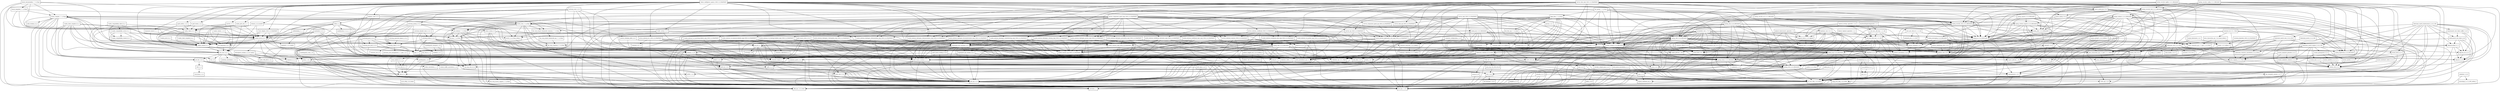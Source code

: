 digraph dependencies {
  node [shape = box, fontsize=10.0];
  activemq_broker_5_15_3 -> activemq_client_5_15_3;
  activemq_broker_5_15_3 -> guava_25_0_jre;
  activemq_broker_5_15_3 -> hawtbuf_1_11;
  activemq_broker_5_15_3 -> jackson_databind_2_9_5;
  activemq_broker_5_15_3 -> jms_1_1;
  activemq_broker_5_15_3 -> org_osgi_core_6_0_0;
  activemq_broker_5_15_3 -> slf4j_api_1_8_0_beta2;
  activemq_broker_5_15_3 -> xml_apis_1_4_01;
  activemq_client_5_15_3 -> commons_net_3_6;
  activemq_client_5_15_3 -> geronimo_j2ee_management_1_1_spec_1_0_1;
  activemq_client_5_15_3 -> hawtbuf_1_11;
  activemq_client_5_15_3 -> jms_1_1;
  activemq_client_5_15_3 -> slf4j_api_1_8_0_beta2;
  activemq_client_5_15_3 -> xml_apis_1_4_01;
  activemq_jms_pool_5_15_3 -> commons_pool2_2_5_0;
  activemq_jms_pool_5_15_3 -> jboss_transaction_api_1_2_spec_1_1_1_Final;
  activemq_jms_pool_5_15_3 -> jms_1_1;
  activemq_jms_pool_5_15_3 -> slf4j_api_1_8_0_beta2;
  activemq_kahadb_store_5_15_3 -> activemq_broker_5_15_3;
  activemq_kahadb_store_5_15_3 -> activemq_client_5_15_3;
  activemq_kahadb_store_5_15_3 -> jms_1_1;
  activemq_kahadb_store_5_15_3 -> slf4j_api_1_8_0_beta2;
  activemq_openwire_legacy_5_15_3 -> activemq_client_5_15_3;
  activemq_pool_5_15_3 -> activemq_client_5_15_3;
  activemq_pool_5_15_3 -> activemq_jms_pool_5_15_3;
  activemq_pool_5_15_3 -> jboss_transaction_api_1_2_spec_1_1_1_Final;
  activemq_pool_5_15_3 -> jms_1_1;
  activemq_pool_5_15_3 -> slf4j_api_1_8_0_beta2;
  activemq_spring_5_15_3 -> activemq_broker_5_15_3;
  activemq_spring_5_15_3 -> activemq_client_5_15_3;
  activemq_spring_5_15_3 -> activemq_jms_pool_5_15_3;
  activemq_spring_5_15_3 -> activemq_pool_5_15_3;
  activemq_spring_5_15_3 -> jboss_transaction_api_1_2_spec_1_1_1_Final;
  activemq_spring_5_15_3 -> jms_1_1;
  activemq_spring_5_15_3 -> slf4j_api_1_8_0_beta2;
  activemq_spring_5_15_3 -> spring_beans_5_0_6_RELEASE;
  activemq_spring_5_15_3 -> spring_context_5_0_6_RELEASE;
  activemq_spring_5_15_3 -> spring_core_5_0_6_RELEASE;
  activemq_spring_5_15_3 -> xbean_spring_4_8;
  activemq_web_5_15_3 -> activemq_broker_5_15_3;
  activemq_web_5_15_3 -> activemq_client_5_15_3;
  activemq_web_5_15_3 -> activemq_spring_5_15_3;
  activemq_web_5_15_3 -> jaxb_api_2_3_0;
  activemq_web_5_15_3 -> jms_1_1;
  activemq_web_5_15_3 -> slf4j_api_1_8_0_beta2;
  activemq_web_5_15_3 -> spring_beans_5_0_6_RELEASE;
  activemq_web_5_15_3 -> spring_core_5_0_6_RELEASE;
  activemq_web_5_15_3 -> spring_web_5_0_6_RELEASE;
  activemq_web_5_15_3 -> spring_webmvc_5_0_6_RELEASE;
  activemq_web_5_15_3 -> xstream_1_4_10;
  ant_1_10_3 -> ant_launcher_1_10_3;
  ant_1_10_3 -> xml_apis_1_4_01;
  asm_analysis_6_1_1 -> asm_6_1_1;
  asm_analysis_6_1_1 -> asm_tree_6_1_1;
  asm_tree_6_1_1 -> asm_6_1_1;
  asm_util_6_1_1 -> asm_6_1_1;
  asm_util_6_1_1 -> asm_analysis_6_1_1;
  asm_util_6_1_1 -> asm_tree_6_1_1;
  aspectjweaver_1_9_1 -> jcl_over_slf4j_1_8_0_beta2;
  aspectjweaver_1_9_1 -> xml_apis_1_4_01;
  atmosphere_runtime_2_4_24_vaadin1 -> commons_pool2_2_5_0;
  atmosphere_runtime_2_4_24_vaadin1 -> jaxb_api_2_3_0;
  atmosphere_runtime_2_4_24_vaadin1 -> vaadin_slf4j_jdk14_1_6_1;
  atmosphere_runtime_2_4_24_vaadin1 -> xml_apis_1_4_01;
  aws_java_sdk_core_1_11_324 -> httpclient_4_5_5;
  aws_java_sdk_core_1_11_324 -> httpcore_4_4_9;
  aws_java_sdk_core_1_11_324 -> ion_java_1_1_2;
  aws_java_sdk_core_1_11_324 -> jackson_annotations_2_9_0;
  aws_java_sdk_core_1_11_324 -> jackson_core_2_9_5;
  aws_java_sdk_core_1_11_324 -> jackson_databind_2_9_5;
  aws_java_sdk_core_1_11_324 -> jackson_dataformat_cbor_2_9_5;
  aws_java_sdk_core_1_11_324 -> jaxb_api_2_3_0;
  aws_java_sdk_core_1_11_324 -> jcl_over_slf4j_1_8_0_beta2;
  aws_java_sdk_core_1_11_324 -> joda_time_2_9_9;
  aws_java_sdk_core_1_11_324 -> xml_apis_1_4_01;
  aws_java_sdk_ec2_1_11_324 -> aws_java_sdk_core_1_11_324;
  aws_java_sdk_ec2_1_11_324 -> jackson_databind_2_9_5;
  aws_java_sdk_ec2_1_11_324 -> jcl_over_slf4j_1_8_0_beta2;
  aws_java_sdk_ec2_1_11_324 -> jmespath_java_1_11_324;
  aws_java_sdk_ec2_1_11_324 -> xml_apis_1_4_01;
  aws_java_sdk_logs_1_11_324 -> aws_java_sdk_core_1_11_324;
  aws_java_sdk_logs_1_11_324 -> jackson_annotations_2_9_0;
  aws_java_sdk_logs_1_11_324 -> jackson_core_2_9_5;
  aws_java_sdk_logs_1_11_324 -> jcl_over_slf4j_1_8_0_beta2;
  bcpkix_jdk15on_1_59 -> bcprov_jdk15on_1_59;
  bounce_0_18 -> xml_apis_1_4_01;
  cglib_3_2_6 -> ant_1_10_3;
  cglib_3_2_6 -> asm_6_1_1;
  citizen_intelligence_agency_2018_5_9_SNAPSHOT -> commons_beanutils_1_9_3_redhat_1;
  citizen_intelligence_agency_2018_5_9_SNAPSHOT -> commons_lang_2_6_0_redhat_6;
  citizen_intelligence_agency_2018_5_9_SNAPSHOT -> commons_lang3_3_7;
  citizen_intelligence_agency_2018_5_9_SNAPSHOT -> dcharts_2_0_0_hack23;
  citizen_intelligence_agency_2018_5_9_SNAPSHOT -> gantt_addon_1_0_3;
  citizen_intelligence_agency_2018_5_9_SNAPSHOT -> javax_persistence_api_2_2;
  citizen_intelligence_agency_2018_5_9_SNAPSHOT -> joda_time_2_9_9;
  citizen_intelligence_agency_2018_5_9_SNAPSHOT -> jsoup_1_10_2;
  citizen_intelligence_agency_2018_5_9_SNAPSHOT -> model_external_riksdagen_documentcontent_impl_2018_5_9_SNAPSHOT;
  citizen_intelligence_agency_2018_5_9_SNAPSHOT -> model_external_riksdagen_dokumentlista_impl_2018_5_9_SNAPSHOT;
  citizen_intelligence_agency_2018_5_9_SNAPSHOT -> model_external_riksdagen_dokumentstatus_impl_2018_5_9_SNAPSHOT;
  citizen_intelligence_agency_2018_5_9_SNAPSHOT -> model_external_riksdagen_person_impl_2018_5_9_SNAPSHOT;
  citizen_intelligence_agency_2018_5_9_SNAPSHOT -> model_external_riksdagen_utskottsforslag_impl_2018_5_9_SNAPSHOT;
  citizen_intelligence_agency_2018_5_9_SNAPSHOT -> model_external_worldbank_data_impl_2018_5_9_SNAPSHOT;
  citizen_intelligence_agency_2018_5_9_SNAPSHOT -> model_internal_application_user_impl_2018_5_9_SNAPSHOT;
  citizen_intelligence_agency_2018_5_9_SNAPSHOT -> qrcode_2_1;
  citizen_intelligence_agency_2018_5_9_SNAPSHOT -> responsive_layout_2_1_1;
  citizen_intelligence_agency_2018_5_9_SNAPSHOT -> service_api_2018_5_9_SNAPSHOT;
  citizen_intelligence_agency_2018_5_9_SNAPSHOT -> service_external_esv_2018_5_9_SNAPSHOT;
  citizen_intelligence_agency_2018_5_9_SNAPSHOT -> slf4j_api_1_8_0_beta2;
  citizen_intelligence_agency_2018_5_9_SNAPSHOT -> spring_aop_5_0_6_RELEASE;
  citizen_intelligence_agency_2018_5_9_SNAPSHOT -> spring_beans_5_0_6_RELEASE;
  citizen_intelligence_agency_2018_5_9_SNAPSHOT -> spring_context_5_0_6_RELEASE;
  citizen_intelligence_agency_2018_5_9_SNAPSHOT -> spring_security_core_5_0_5_RELEASE;
  citizen_intelligence_agency_2018_5_9_SNAPSHOT -> spring_security_web_5_0_5_RELEASE;
  citizen_intelligence_agency_2018_5_9_SNAPSHOT -> spring_tx_5_0_6_RELEASE;
  citizen_intelligence_agency_2018_5_9_SNAPSHOT -> spring_web_5_0_6_RELEASE;
  citizen_intelligence_agency_2018_5_9_SNAPSHOT -> statistics_card_0_3_0;
  citizen_intelligence_agency_2018_5_9_SNAPSHOT -> vaadin_grid_util_2_1_1;
  citizen_intelligence_agency_2018_5_9_SNAPSHOT -> vaadin_server_8_4_1;
  citizen_intelligence_agency_2018_5_9_SNAPSHOT -> vaadin_shared_8_4_1;
  citizen_intelligence_agency_2018_5_9_SNAPSHOT -> vaadin_spring_3_0_0;
  citizen_intelligence_agency_2018_5_9_SNAPSHOT -> web_widgets_2018_5_9_SNAPSHOT;
  citizen_intelligence_agency_2018_5_9_SNAPSHOT -> wt_pdf_viewer_1_0_4;
  cloudwatchlogbackappender_1_11 -> aws_java_sdk_core_1_11_324;
  cloudwatchlogbackappender_1_11 -> aws_java_sdk_ec2_1_11_324;
  cloudwatchlogbackappender_1_11 -> aws_java_sdk_logs_1_11_324;
  cloudwatchlogbackappender_1_11 -> logback_classic_1_3_0_alpha4;
  cloudwatchlogbackappender_1_11 -> logback_core_1_3_0_alpha4;
  colt_2_1_4 -> concurrent_1_3_4;
  commons_beanutils_1_9_3_redhat_1 -> commons_collections_3_2_2_redhat_2;
  commons_beanutils_1_9_3_redhat_1 -> jcl_over_slf4j_1_8_0_beta2;
  commons_collections4_4_1 -> xml_apis_1_4_01;
  commons_configuration_1_10 -> commons_beanutils_1_9_3_redhat_1;
  commons_configuration_1_10 -> commons_codec_1_11;
  commons_configuration_1_10 -> commons_collections_3_2_2_redhat_2;
  commons_configuration_1_10 -> commons_lang_2_6_0_redhat_6;
  commons_configuration_1_10 -> jcl_over_slf4j_1_8_0_beta2;
  commons_configuration_1_10 -> xml_apis_1_4_01;
  commons_dbcp2_2_2_0 -> commons_pool2_2_5_0;
  commons_dbcp2_2_2_0 -> jboss_transaction_api_1_2_spec_1_1_1_Final;
  commons_dbcp2_2_2_0 -> jcl_over_slf4j_1_8_0_beta2;
  commons_pool2_2_5_0 -> cglib_3_2_6;
  confirmdialog_3_1_1 -> vaadin_server_8_4_1;
  confirmdialog_3_1_1 -> vaadin_shared_8_4_1;
  core_1_1_2 -> arpack_combined_all_0_1;
  dcharts_2_0_0_hack23 -> commons_codec_1_11;
  dcharts_2_0_0_hack23 -> commons_lang3_3_7;
  dcharts_2_0_0_hack23 -> gwt_user_2_8_2;
  dcharts_2_0_0_hack23 -> vaadin_client_8_4_1;
  dcharts_2_0_0_hack23 -> vaadin_server_8_4_1;
  dcharts_2_0_0_hack23 -> vaadin_shared_8_4_1;
  dom4j_1_6_1 -> jaxb_api_2_3_0;
  dom4j_1_6_1 -> jaxb_xjc_2_3_0;
  dom4j_1_6_1 -> xml_apis_1_4_01;
  drools_compiler_7_7_0_Final -> antlr_runtime_3_5_2;
  drools_compiler_7_7_0_Final -> drools_core_7_7_0_Final;
  drools_compiler_7_7_0_Final -> gwt_dev_2_8_2;
  drools_compiler_7_7_0_Final -> jaxb_api_2_3_0;
  drools_compiler_7_7_0_Final -> jaxb_xjc_2_3_0;
  drools_compiler_7_7_0_Final -> kie_api_7_7_0_Final;
  drools_compiler_7_7_0_Final -> kie_internal_7_7_0_Final;
  drools_compiler_7_7_0_Final -> kie_soup_commons_7_7_0_Final;
  drools_compiler_7_7_0_Final -> kie_soup_maven_support_7_7_0_Final;
  drools_compiler_7_7_0_Final -> kie_soup_project_datamodel_commons_7_7_0_Final;
  drools_compiler_7_7_0_Final -> mvel2_2_4_0_Final_redhat_1;
  drools_compiler_7_7_0_Final -> protobuf_java_3_5_1;
  drools_compiler_7_7_0_Final -> slf4j_api_1_8_0_beta2;
  drools_compiler_7_7_0_Final -> xml_apis_1_4_01;
  drools_compiler_7_7_0_Final -> xstream_1_4_10;
  drools_core_7_7_0_Final -> commons_codec_1_11;
  drools_core_7_7_0_Final -> jaxb_api_2_3_0;
  drools_core_7_7_0_Final -> jaxb_xjc_2_3_0;
  drools_core_7_7_0_Final -> kie_api_7_7_0_Final;
  drools_core_7_7_0_Final -> kie_internal_7_7_0_Final;
  drools_core_7_7_0_Final -> kie_soup_commons_7_7_0_Final;
  drools_core_7_7_0_Final -> kie_soup_project_datamodel_commons_7_7_0_Final;
  drools_core_7_7_0_Final -> mvel2_2_4_0_Final_redhat_1;
  drools_core_7_7_0_Final -> protobuf_java_3_5_1;
  drools_core_7_7_0_Final -> slf4j_api_1_8_0_beta2;
  drools_core_7_7_0_Final -> xml_apis_1_4_01;
  drools_core_7_7_0_Final -> xstream_1_4_10;
  drools_decisiontables_7_7_0_Final -> drools_compiler_7_7_0_Final;
  drools_decisiontables_7_7_0_Final -> drools_core_7_7_0_Final;
  drools_decisiontables_7_7_0_Final -> drools_templates_7_7_0_Final;
  drools_decisiontables_7_7_0_Final -> kie_api_7_7_0_Final;
  drools_decisiontables_7_7_0_Final -> kie_internal_7_7_0_Final;
  drools_decisiontables_7_7_0_Final -> poi_all_3_17;
  drools_decisiontables_7_7_0_Final -> slf4j_api_1_8_0_beta2;
  drools_templates_7_7_0_Final -> drools_compiler_7_7_0_Final;
  drools_templates_7_7_0_Final -> drools_core_7_7_0_Final;
  drools_templates_7_7_0_Final -> kie_api_7_7_0_Final;
  drools_templates_7_7_0_Final -> mvel2_2_4_0_Final_redhat_1;
  easybinder_0_5 -> gentyref_1_2_0_vaadin1;
  easybinder_0_5 -> javax_persistence_api_2_2;
  easybinder_0_5 -> vaadin_server_8_4_1;
  easybinder_0_5 -> vaadin_shared_8_4_1;
  easybinder_0_5 -> validation_api_2_0_1_Final;
  ehcache_3_5_2 -> cache_api_1_0_0;
  ehcache_3_5_2 -> jaxb_api_2_3_0;
  ehcache_3_5_2 -> slf4j_api_1_8_0_beta2;
  ehcache_3_5_2 -> xml_apis_1_4_01;
  elasticsearch_rest_client_5_6_8 -> httpasyncclient_4_1_2;
  elasticsearch_rest_client_5_6_8 -> httpclient_4_5_5;
  elasticsearch_rest_client_5_6_8 -> httpcore_4_4_9;
  elasticsearch_rest_client_5_6_8 -> httpcore_nio_4_4_5;
  elasticsearch_rest_client_5_6_8 -> jcl_over_slf4j_1_8_0_beta2;
  elasticsearch_rest_client_sniffer_5_6_8 -> elasticsearch_rest_client_5_6_8;
  elasticsearch_rest_client_sniffer_5_6_8 -> httpcore_4_4_9;
  elasticsearch_rest_client_sniffer_5_6_8 -> jackson_core_2_9_5;
  elasticsearch_rest_client_sniffer_5_6_8 -> jcl_over_slf4j_1_8_0_beta2;
  encrypt_properties_2018_5_9_SNAPSHOT -> bcprov_jdk15on_1_59;
  encrypt_properties_2018_5_9_SNAPSHOT -> jasypt_1_9_3_redhat_3;
  fast_classpath_scanner_2_21 -> xml_apis_1_4_01;
  fluent_hc_4_5_5 -> httpclient_4_5_5;
  fluent_hc_4_5_5 -> httpcore_4_4_9;
  gantt_addon_1_0_3 -> gwt_user_2_8_2;
  gantt_addon_1_0_3 -> vaadin_client_8_4_1;
  gantt_addon_1_0_3 -> vaadin_server_8_4_1;
  gantt_addon_1_0_3 -> vaadin_shared_8_4_1;
  googleauth_1_1_5 -> commons_codec_1_11;
  googleauth_1_1_5 -> httpclient_4_5_5;
  guava_25_0_jre -> animal_sniffer_annotations_1_14;
  guava_25_0_jre -> checker_compat_qual_2_0_0;
  guava_25_0_jre -> error_prone_annotations_2_1_3;
  guava_25_0_jre -> j2objc_annotations_1_1;
  guava_25_0_jre -> jsr305_1_3_9;
  gwt_dev_2_8_2 -> animal_sniffer_annotations_1_14;
  gwt_dev_2_8_2 -> ant_1_10_3;
  gwt_dev_2_8_2 -> asm_6_1_1;
  gwt_dev_2_8_2 -> colt_2_1_4;
  gwt_dev_2_8_2 -> gson_2_8_4;
  gwt_dev_2_8_2 -> j2objc_annotations_1_1;
  gwt_dev_2_8_2 -> jsr305_1_3_9;
  gwt_dev_2_8_2 -> org_osgi_core_6_0_0;
  gwt_dev_2_8_2 -> xml_apis_1_4_01;
  gwt_elemental_2_8_2 -> gwt_user_2_8_2;
  gwt_user_2_8_2 -> asm_6_1_1;
  gwt_user_2_8_2 -> commons_io_2_6;
  gwt_user_2_8_2 -> gson_2_8_4;
  gwt_user_2_8_2 -> gwt_dev_2_8_2;
  gwt_user_2_8_2 -> icu4j_61_1;
  gwt_user_2_8_2 -> jcl_over_slf4j_1_8_0_beta2;
  gwt_user_2_8_2 -> jsinterop_annotations_1_0_2;
  gwt_user_2_8_2 -> jsr305_1_3_9;
  gwt_user_2_8_2 -> sac_1_3;
  gwt_user_2_8_2 -> validation_api_2_0_1_Final;
  gwt_user_2_8_2 -> xml_apis_1_4_01;
  hawtdispatch_1_22 -> asm_6_1_1;
  hawtdispatch_1_22 -> org_osgi_core_6_0_0;
  hawtdispatch_scala_1_22 -> hawtdispatch_1_22;
  hawtdispatch_transport_1_22 -> hawtbuf_1_11;
  hawtdispatch_transport_1_22 -> hawtdispatch_1_22;
  hibernate_commons_annotations_5_0_3_Final -> jboss_logging_3_3_2_Final;
  hibernate_core_5_3_0_CR2 -> ant_1_10_3;
  hibernate_core_5_3_0_CR2 -> antlr_2_7_7_redhat_7;
  hibernate_core_5_3_0_CR2 -> byte_buddy_1_8_11;
  hibernate_core_5_3_0_CR2 -> classmate_1_4_0;
  hibernate_core_5_3_0_CR2 -> dom4j_1_6_1;
  hibernate_core_5_3_0_CR2 -> hibernate_commons_annotations_5_0_3_Final;
  hibernate_core_5_3_0_CR2 -> jandex_2_0_5_Final;
  hibernate_core_5_3_0_CR2 -> javassist_3_22_0_GA;
  hibernate_core_5_3_0_CR2 -> javax_persistence_api_2_2;
  hibernate_core_5_3_0_CR2 -> jaxb_api_2_3_0;
  hibernate_core_5_3_0_CR2 -> jboss_logging_3_3_2_Final;
  hibernate_core_5_3_0_CR2 -> jboss_transaction_api_1_2_spec_1_1_1_Final;
  hibernate_core_5_3_0_CR2 -> validation_api_2_0_1_Final;
  hibernate_core_5_3_0_CR2 -> xml_apis_1_4_01;
  hibernate_jcache_5_3_0_CR2 -> cache_api_1_0_0;
  hibernate_jcache_5_3_0_CR2 -> hibernate_core_5_3_0_CR2;
  hibernate_search_elasticsearch_5_10_0_CR1 -> elasticsearch_rest_client_5_6_8;
  hibernate_search_elasticsearch_5_10_0_CR1 -> elasticsearch_rest_client_sniffer_5_6_8;
  hibernate_search_elasticsearch_5_10_0_CR1 -> gson_2_8_4;
  hibernate_search_elasticsearch_5_10_0_CR1 -> hibernate_search_engine_5_10_0_CR1;
  hibernate_search_elasticsearch_5_10_0_CR1 -> httpasyncclient_4_1_2;
  hibernate_search_elasticsearch_5_10_0_CR1 -> httpclient_4_5_5;
  hibernate_search_elasticsearch_5_10_0_CR1 -> httpcore_4_4_9;
  hibernate_search_elasticsearch_5_10_0_CR1 -> httpcore_nio_4_4_5;
  hibernate_search_elasticsearch_5_10_0_CR1 -> jaxb_api_2_3_0;
  hibernate_search_elasticsearch_5_10_0_CR1 -> jboss_logging_3_3_2_Final;
  hibernate_search_elasticsearch_5_10_0_CR1 -> lucene_analyzers_common_5_5_5;
  hibernate_search_elasticsearch_5_10_0_CR1 -> lucene_core_5_5_5;
  hibernate_search_elasticsearch_5_10_0_CR1 -> lucene_facet_5_5_5;
  hibernate_search_engine_5_10_0_CR1 -> hibernate_commons_annotations_5_0_3_Final;
  hibernate_search_engine_5_10_0_CR1 -> jboss_logging_3_3_2_Final;
  hibernate_search_engine_5_10_0_CR1 -> jboss_transaction_api_1_2_spec_1_1_1_Final;
  hibernate_search_engine_5_10_0_CR1 -> lucene_analyzers_common_5_5_5;
  hibernate_search_engine_5_10_0_CR1 -> lucene_core_5_5_5;
  hibernate_search_engine_5_10_0_CR1 -> lucene_facet_5_5_5;
  hibernate_search_engine_5_10_0_CR1 -> lucene_misc_5_5_5;
  hibernate_search_engine_5_10_0_CR1 -> lucene_queries_5_5_5;
  hibernate_search_engine_5_10_0_CR1 -> lucene_queryparser_5_5_5;
  hibernate_search_engine_5_10_0_CR1 -> xml_apis_1_4_01;
  hibernate_search_orm_5_10_0_CR1 -> hibernate_commons_annotations_5_0_3_Final;
  hibernate_search_orm_5_10_0_CR1 -> hibernate_core_5_3_0_CR2;
  hibernate_search_orm_5_10_0_CR1 -> hibernate_search_engine_5_10_0_CR1;
  hibernate_search_orm_5_10_0_CR1 -> javax_persistence_api_2_2;
  hibernate_search_orm_5_10_0_CR1 -> jboss_transaction_api_1_2_spec_1_1_1_Final;
  hibernate_search_orm_5_10_0_CR1 -> lucene_core_5_5_5;
  hibernate_validator_6_0_9_Final -> classmate_1_4_0;
  hibernate_validator_6_0_9_Final -> javax_persistence_api_2_2;
  hibernate_validator_6_0_9_Final -> jaxb_api_2_3_0;
  hibernate_validator_6_0_9_Final -> jboss_logging_3_3_2_Final;
  hibernate_validator_6_0_9_Final -> joda_time_2_9_9;
  hibernate_validator_6_0_9_Final -> jsoup_1_10_2;
  hibernate_validator_6_0_9_Final -> validation_api_2_0_1_Final;
  hibernate_validator_6_0_9_Final -> xml_apis_1_4_01;
  httpasyncclient_4_1_2 -> httpclient_4_5_5;
  httpasyncclient_4_1_2 -> httpcore_4_4_9;
  httpasyncclient_4_1_2 -> httpcore_nio_4_4_5;
  httpasyncclient_4_1_2 -> jcl_over_slf4j_1_8_0_beta2;
  httpclient_4_5_5 -> commons_codec_1_11;
  httpclient_4_5_5 -> httpcore_4_4_9;
  httpclient_4_5_5 -> jcl_over_slf4j_1_8_0_beta2;
  httpcore_nio_4_4_5 -> httpcore_4_4_9;
  hyperjaxb3_ejb_roundtrip_0_6_2 -> commons_io_2_6;
  hyperjaxb3_ejb_roundtrip_0_6_2 -> commons_lang3_3_7;
  hyperjaxb3_ejb_roundtrip_0_6_2 -> hyperjaxb3_ejb_runtime_0_6_2;
  hyperjaxb3_ejb_roundtrip_0_6_2 -> javax_persistence_api_2_2;
  hyperjaxb3_ejb_roundtrip_0_6_2 -> jaxb_api_2_3_0;
  hyperjaxb3_ejb_roundtrip_0_6_2 -> jaxb2_basics_runtime_0_11_1;
  hyperjaxb3_ejb_roundtrip_0_6_2 -> jaxb2_basics_testing_0_10_0;
  hyperjaxb3_ejb_roundtrip_0_6_2 -> jcl_over_slf4j_1_8_0_beta2;
  hyperjaxb3_ejb_roundtrip_0_6_2 -> xml_apis_1_4_01;
  hyperjaxb3_ejb_runtime_0_6_2 -> commons_lang3_3_7;
  hyperjaxb3_ejb_runtime_0_6_2 -> javax_persistence_api_2_2;
  hyperjaxb3_ejb_runtime_0_6_2 -> jaxb_api_2_3_0;
  hyperjaxb3_ejb_runtime_0_6_2 -> xml_apis_1_4_01;
  icu4j_61_1 -> xml_apis_1_4_01;
  jackson_databind_2_9_5 -> jackson_annotations_2_9_0;
  jackson_databind_2_9_5 -> jackson_core_2_9_5;
  jackson_databind_2_9_5 -> xml_apis_1_4_01;
  jackson_dataformat_cbor_2_9_5 -> jackson_core_2_9_5;
  jackson_datatype_jdk8_2_9_5 -> jackson_core_2_9_5;
  jackson_datatype_jdk8_2_9_5 -> jackson_databind_2_9_5;
  jackson_mapper_asl_1_9_13_redhat_4 -> jackson_core_asl_1_9_13_redhat_4;
  jackson_mapper_asl_1_9_13_redhat_4 -> joda_time_2_9_9;
  jackson_mapper_asl_1_9_13_redhat_4 -> xml_apis_1_4_01;
  jandex_2_0_5_Final -> ant_1_10_3;
  jasypt_1_9_3_redhat_3 -> icu4j_61_1;
  jasypt_hibernate4_1_9_2 -> hibernate_core_5_3_0_CR2;
  jasypt_hibernate4_1_9_2 -> jasypt_1_9_3_redhat_3;
  jasypt_spring31_1_9_3_redhat_3 -> jasypt_1_9_3_redhat_3;
  jasypt_spring31_1_9_3_redhat_3 -> spring_beans_5_0_6_RELEASE;
  jasypt_spring31_1_9_3_redhat_3 -> spring_context_5_0_6_RELEASE;
  jasypt_spring31_1_9_3_redhat_3 -> spring_core_5_0_6_RELEASE;
  jasypt_spring31_1_9_3_redhat_3 -> xml_apis_1_4_01;
  java_cup_11b_2015_03_26 -> ant_1_10_3;
  javamelody_core_1_72_0 -> activation_1_1;
  javamelody_core_1_72_0 -> commons_dbcp2_2_2_0;
  javamelody_core_1_72_0 -> javax_interceptor_api_1_2;
  javamelody_core_1_72_0 -> javax_mail_1_6_1;
  javamelody_core_1_72_0 -> javax_persistence_api_2_2;
  javamelody_core_1_72_0 -> jrobin_1_6_0;
  javamelody_core_1_72_0 -> log4j_over_slf4j_1_8_0_beta2;
  javamelody_core_1_72_0 -> logback_classic_1_3_0_alpha4;
  javamelody_core_1_72_0 -> logback_core_1_3_0_alpha4;
  javamelody_core_1_72_0 -> openpdf_1_0_5;
  javamelody_core_1_72_0 -> quartz_2_3_0;
  javamelody_core_1_72_0 -> slf4j_api_1_8_0_beta2;
  javamelody_core_1_72_0 -> spring_aop_5_0_6_RELEASE;
  javamelody_core_1_72_0 -> spring_beans_5_0_6_RELEASE;
  javamelody_core_1_72_0 -> spring_context_5_0_6_RELEASE;
  javamelody_core_1_72_0 -> spring_core_5_0_6_RELEASE;
  javamelody_core_1_72_0 -> spring_web_5_0_6_RELEASE;
  javamelody_core_1_72_0 -> xml_apis_1_4_01;
  javamelody_core_1_72_0 -> xstream_1_4_10;
  javax_mail_1_6_1 -> activation_1_1;
  javax_mail_1_6_1 -> xml_apis_1_4_01;
  javers_core_3_9_4 -> fast_classpath_scanner_2_21;
  javers_core_3_9_4 -> gson_2_8_4;
  javers_core_3_9_4 -> guava_25_0_jre;
  javers_core_3_9_4 -> joda_time_2_9_9;
  javers_core_3_9_4 -> picocontainer_2_15;
  javers_core_3_9_4 -> slf4j_api_1_8_0_beta2;
  javers_persistence_sql_3_9_4 -> guava_25_0_jre;
  javers_persistence_sql_3_9_4 -> javers_core_3_9_4;
  javers_persistence_sql_3_9_4 -> polyjdbc_0_7_3;
  javers_persistence_sql_3_9_4 -> slf4j_api_1_8_0_beta2;
  javers_spring_3_9_4 -> aspectjweaver_1_9_1;
  javers_spring_3_9_4 -> javers_core_3_9_4;
  javers_spring_3_9_4 -> spring_security_core_5_0_5_RELEASE;
  javers_spring_jpa_3_9_4 -> aspectjweaver_1_9_1;
  javers_spring_jpa_3_9_4 -> hibernate_core_5_3_0_CR2;
  javers_spring_jpa_3_9_4 -> javax_persistence_api_2_2;
  javers_spring_jpa_3_9_4 -> javers_core_3_9_4;
  javers_spring_jpa_3_9_4 -> javers_persistence_sql_3_9_4;
  javers_spring_jpa_3_9_4 -> javers_spring_3_9_4;
  javers_spring_jpa_3_9_4 -> jboss_transaction_api_1_2_spec_1_1_1_Final;
  javers_spring_jpa_3_9_4 -> slf4j_api_1_8_0_beta2;
  javers_spring_jpa_3_9_4 -> spring_tx_5_0_6_RELEASE;
  jaxb_api_2_3_0 -> activation_1_1;
  jaxb_api_2_3_0 -> xml_apis_1_4_01;
  jaxb_core_2_3_0 -> activation_1_1;
  jaxb_core_2_3_0 -> jaxb_api_2_3_0;
  jaxb_core_2_3_0 -> xml_apis_1_4_01;
  jaxb_impl_2_3_0 -> activation_1_1;
  jaxb_impl_2_3_0 -> jaxb_api_2_3_0;
  jaxb_impl_2_3_0 -> jaxb_core_2_3_0;
  jaxb_impl_2_3_0 -> xml_apis_1_4_01;
  jaxb_xjc_2_3_0 -> activation_1_1;
  jaxb_xjc_2_3_0 -> ant_1_10_3;
  jaxb_xjc_2_3_0 -> jaxb_api_2_3_0;
  jaxb_xjc_2_3_0 -> jaxb_core_2_3_0;
  jaxb_xjc_2_3_0 -> xml_apis_1_4_01;
  jaxb2_basics_runtime_0_11_1 -> activation_1_1;
  jaxb2_basics_runtime_0_11_1 -> jaxb_api_2_3_0;
  jaxb2_basics_runtime_0_11_1 -> jaxb_core_2_3_0;
  jaxb2_basics_runtime_0_11_1 -> xml_apis_1_4_01;
  jaxb2_basics_testing_0_10_0 -> commons_io_2_6;
  jaxb2_basics_testing_0_10_0 -> jaxb_api_2_3_0;
  jaxb2_basics_testing_0_10_0 -> jaxb2_basics_runtime_0_11_1;
  jaxb2_basics_testing_0_10_0 -> jcl_over_slf4j_1_8_0_beta2;
  jaxb2_basics_testing_0_10_0 -> xml_apis_1_4_01;
  jaxb2_basics_tools_0_10_0 -> commons_beanutils_1_9_3_redhat_1;
  jaxb2_basics_tools_0_10_0 -> commons_lang3_3_7;
  jaxb2_basics_tools_0_10_0 -> jaxb_api_2_3_0;
  jaxb2_basics_tools_0_10_0 -> jaxb_core_2_3_0;
  jaxb2_basics_tools_0_10_0 -> jaxb_xjc_2_3_0;
  jaxb2_basics_tools_0_10_0 -> jaxb2_basics_runtime_0_11_1;
  jaxb2_basics_tools_0_10_0 -> jcl_over_slf4j_1_8_0_beta2;
  jaxb2_basics_tools_0_10_0 -> spring_beans_5_0_6_RELEASE;
  jaxb2_basics_tools_0_10_0 -> spring_context_5_0_6_RELEASE;
  jaxb2_basics_tools_0_10_0 -> xml_apis_1_4_01;
  jboss_connector_api_1_7_spec_1_0_0_Final -> jboss_transaction_api_1_2_spec_1_1_1_Final;
  jboss_logging_3_3_2_Final -> log4j_over_slf4j_1_8_0_beta2;
  jboss_logging_3_3_2_Final -> slf4j_api_1_8_0_beta2;
  jboss_transaction_api_1_2_spec_1_1_1_Final -> javax_interceptor_api_1_2;
  jboss_transaction_spi_7_6_0_Final_redhat_1 -> jboss_connector_api_1_7_spec_1_0_0_Final;
  jboss_transaction_spi_7_6_0_Final_redhat_1 -> jboss_logging_3_3_2_Final;
  jboss_transaction_spi_7_6_0_Final_redhat_1 -> jboss_transaction_api_1_2_spec_1_1_1_Final;
  jbpm_flow_7_7_0_Final -> commons_lang3_3_7;
  jbpm_flow_7_7_0_Final -> drools_core_7_7_0_Final;
  jbpm_flow_7_7_0_Final -> jaxb_api_2_3_0;
  jbpm_flow_7_7_0_Final -> kie_api_7_7_0_Final;
  jbpm_flow_7_7_0_Final -> kie_dmn_api_7_7_0_Final;
  jbpm_flow_7_7_0_Final -> kie_internal_7_7_0_Final;
  jbpm_flow_7_7_0_Final -> kie_soup_commons_7_7_0_Final;
  jbpm_flow_7_7_0_Final -> kie_soup_project_datamodel_commons_7_7_0_Final;
  jbpm_flow_7_7_0_Final -> mvel2_2_4_0_Final_redhat_1;
  jbpm_flow_7_7_0_Final -> protobuf_java_3_5_1;
  jbpm_flow_7_7_0_Final -> quartz_2_3_0;
  jbpm_flow_7_7_0_Final -> slf4j_api_1_8_0_beta2;
  jbpm_flow_7_7_0_Final -> xml_apis_1_4_01;
  jbpm_flow_7_7_0_Final -> xstream_1_4_10;
  jcl_over_slf4j_1_8_0_beta2 -> slf4j_api_1_8_0_beta2;
  jdom2_2_0_6 -> xml_apis_1_4_01;
  jmespath_java_1_11_324 -> jackson_databind_2_9_5;
  jna_platform_4_5_1 -> jna_4_5_1;
  jrobin_1_6_0 -> xml_apis_1_4_01;
  jsoup_1_10_2 -> xml_apis_1_4_01;
  jul_to_slf4j_1_8_0_beta2 -> slf4j_api_1_8_0_beta2;
  kie_api_7_7_0_Final -> jaxb_api_2_3_0;
  kie_api_7_7_0_Final -> kie_soup_maven_support_7_7_0_Final;
  kie_api_7_7_0_Final -> org_osgi_core_6_0_0;
  kie_api_7_7_0_Final -> slf4j_api_1_8_0_beta2;
  kie_dmn_api_7_7_0_Final -> kie_api_7_7_0_Final;
  kie_dmn_api_7_7_0_Final -> xstream_1_4_10;
  kie_internal_7_7_0_Final -> jaxb_api_2_3_0;
  kie_internal_7_7_0_Final -> jaxb_xjc_2_3_0;
  kie_internal_7_7_0_Final -> kie_api_7_7_0_Final;
  kie_internal_7_7_0_Final -> org_osgi_core_6_0_0;
  kie_internal_7_7_0_Final -> slf4j_api_1_8_0_beta2;
  kie_internal_7_7_0_Final -> xstream_1_4_10;
  kie_soup_commons_7_7_0_Final -> xstream_1_4_10;
  kie_soup_maven_support_7_7_0_Final -> slf4j_api_1_8_0_beta2;
  kie_soup_maven_support_7_7_0_Final -> xml_apis_1_4_01;
  kie_soup_project_datamodel_api_7_7_0_Final -> kie_soup_commons_7_7_0_Final;
  kie_soup_project_datamodel_commons_7_7_0_Final -> kie_soup_project_datamodel_api_7_7_0_Final;
  kie_soup_project_datamodel_commons_7_7_0_Final -> mvel2_2_4_0_Final_redhat_1;
  kie_spring_7_7_0_Final -> drools_compiler_7_7_0_Final;
  kie_spring_7_7_0_Final -> drools_core_7_7_0_Final;
  kie_spring_7_7_0_Final -> javax_persistence_api_2_2;
  kie_spring_7_7_0_Final -> jbpm_flow_7_7_0_Final;
  kie_spring_7_7_0_Final -> kie_api_7_7_0_Final;
  kie_spring_7_7_0_Final -> kie_internal_7_7_0_Final;
  kie_spring_7_7_0_Final -> slf4j_api_1_8_0_beta2;
  kie_spring_7_7_0_Final -> spring_beans_5_0_6_RELEASE;
  kie_spring_7_7_0_Final -> spring_context_5_0_6_RELEASE;
  kie_spring_7_7_0_Final -> spring_core_5_0_6_RELEASE;
  kie_spring_7_7_0_Final -> spring_orm_5_0_6_RELEASE;
  kie_spring_7_7_0_Final -> spring_tx_5_0_6_RELEASE;
  kie_spring_7_7_0_Final -> xml_apis_1_4_01;
  kinesis_logback_appender_1_4_2 -> aws_java_sdk_core_1_11_324;
  kinesis_logback_appender_1_4_2 -> logback_core_1_3_0_alpha4;
  liquibase_core_3_6_1 -> ant_1_10_3;
  liquibase_core_3_6_1 -> logback_classic_1_3_0_alpha4;
  liquibase_core_3_6_1 -> logback_core_1_3_0_alpha4;
  liquibase_core_3_6_1 -> org_osgi_core_6_0_0;
  liquibase_core_3_6_1 -> slf4j_api_1_8_0_beta2;
  liquibase_core_3_6_1 -> snakeyaml_1_21;
  liquibase_core_3_6_1 -> spring_beans_5_0_6_RELEASE;
  liquibase_core_3_6_1 -> spring_context_5_0_6_RELEASE;
  liquibase_core_3_6_1 -> spring_core_5_0_6_RELEASE;
  liquibase_core_3_6_1 -> xml_apis_1_4_01;
  log4j_over_slf4j_1_8_0_beta2 -> slf4j_api_1_8_0_beta2;
  log4j_over_slf4j_1_8_0_beta2 -> xml_apis_1_4_01;
  logback_awslogs_appender_1_0_0 -> aws_java_sdk_core_1_11_324;
  logback_awslogs_appender_1_0_0 -> aws_java_sdk_logs_1_11_324;
  logback_awslogs_appender_1_0_0 -> logback_classic_1_3_0_alpha4;
  logback_awslogs_appender_1_0_0 -> logback_core_1_3_0_alpha4;
  logback_classic_1_3_0_alpha4 -> logback_core_1_3_0_alpha4;
  logback_classic_1_3_0_alpha4 -> slf4j_api_1_8_0_beta2;
  logback_classic_1_3_0_alpha4 -> xml_apis_1_4_01;
  logback_core_1_3_0_alpha4 -> javax_mail_1_6_1;
  logback_core_1_3_0_alpha4 -> xml_apis_1_4_01;
  logback_elasticsearch_appender_1_6 -> aws_java_sdk_core_1_11_324;
  logback_elasticsearch_appender_1_6 -> jackson_core_2_9_5;
  logback_elasticsearch_appender_1_6 -> logback_classic_1_3_0_alpha4;
  logback_elasticsearch_appender_1_6 -> logback_core_1_3_0_alpha4;
  logback_elasticsearch_appender_1_6 -> slf4j_api_1_8_0_beta2;
  lucene_analyzers_common_5_5_5 -> lucene_core_5_5_5;
  lucene_analyzers_common_5_5_5 -> xml_apis_1_4_01;
  lucene_analyzers_phonetic_5_5_5 -> commons_codec_1_11;
  lucene_analyzers_phonetic_5_5_5 -> lucene_analyzers_common_5_5_5;
  lucene_analyzers_phonetic_5_5_5 -> lucene_core_5_5_5;
  lucene_backward_codecs_5_5_5 -> lucene_core_5_5_5;
  lucene_facet_5_5_5 -> lucene_core_5_5_5;
  lucene_facet_5_5_5 -> lucene_queries_5_5_5;
  lucene_misc_5_5_5 -> lucene_core_5_5_5;
  lucene_queries_5_5_5 -> lucene_core_5_5_5;
  lucene_queryparser_5_5_5 -> lucene_core_5_5_5;
  lucene_queryparser_5_5_5 -> lucene_queries_5_5_5;
  lucene_queryparser_5_5_5 -> lucene_sandbox_5_5_5;
  lucene_queryparser_5_5_5 -> xml_apis_1_4_01;
  lucene_sandbox_5_5_5 -> lucene_core_5_5_5;
  model_common_impl_2018_5_9_SNAPSHOT -> jaxb_api_2_3_0;
  model_common_impl_2018_5_9_SNAPSHOT -> model_common_api_2018_5_9_SNAPSHOT;
  model_common_impl_2018_5_9_SNAPSHOT -> slf4j_api_1_8_0_beta2;
  model_external_riksdagen_documentcontent_impl_2018_5_9_SNAPSHOT -> hyperjaxb3_ejb_roundtrip_0_6_2;
  model_external_riksdagen_documentcontent_impl_2018_5_9_SNAPSHOT -> javax_persistence_api_2_2;
  model_external_riksdagen_documentcontent_impl_2018_5_9_SNAPSHOT -> jaxb_api_2_3_0;
  model_external_riksdagen_documentcontent_impl_2018_5_9_SNAPSHOT -> jaxb2_basics_runtime_0_11_1;
  model_external_riksdagen_documentcontent_impl_2018_5_9_SNAPSHOT -> model_common_api_2018_5_9_SNAPSHOT;
  model_external_riksdagen_documentcontent_impl_2018_5_9_SNAPSHOT -> xml_apis_1_4_01;
  model_external_riksdagen_dokumentlista_impl_2018_5_9_SNAPSHOT -> hyperjaxb3_ejb_roundtrip_0_6_2;
  model_external_riksdagen_dokumentlista_impl_2018_5_9_SNAPSHOT -> javax_persistence_api_2_2;
  model_external_riksdagen_dokumentlista_impl_2018_5_9_SNAPSHOT -> jaxb_api_2_3_0;
  model_external_riksdagen_dokumentlista_impl_2018_5_9_SNAPSHOT -> jaxb2_basics_runtime_0_11_1;
  model_external_riksdagen_dokumentlista_impl_2018_5_9_SNAPSHOT -> model_common_api_2018_5_9_SNAPSHOT;
  model_external_riksdagen_dokumentlista_impl_2018_5_9_SNAPSHOT -> xml_apis_1_4_01;
  model_external_riksdagen_dokumentstatus_impl_2018_5_9_SNAPSHOT -> hyperjaxb3_ejb_roundtrip_0_6_2;
  model_external_riksdagen_dokumentstatus_impl_2018_5_9_SNAPSHOT -> javax_persistence_api_2_2;
  model_external_riksdagen_dokumentstatus_impl_2018_5_9_SNAPSHOT -> jaxb_api_2_3_0;
  model_external_riksdagen_dokumentstatus_impl_2018_5_9_SNAPSHOT -> jaxb2_basics_runtime_0_11_1;
  model_external_riksdagen_dokumentstatus_impl_2018_5_9_SNAPSHOT -> model_common_api_2018_5_9_SNAPSHOT;
  model_external_riksdagen_dokumentstatus_impl_2018_5_9_SNAPSHOT -> model_common_impl_2018_5_9_SNAPSHOT;
  model_external_riksdagen_dokumentstatus_impl_2018_5_9_SNAPSHOT -> xml_apis_1_4_01;
  model_external_riksdagen_person_impl_2018_5_9_SNAPSHOT -> hyperjaxb3_ejb_roundtrip_0_6_2;
  model_external_riksdagen_person_impl_2018_5_9_SNAPSHOT -> javax_persistence_api_2_2;
  model_external_riksdagen_person_impl_2018_5_9_SNAPSHOT -> jaxb_api_2_3_0;
  model_external_riksdagen_person_impl_2018_5_9_SNAPSHOT -> jaxb2_basics_runtime_0_11_1;
  model_external_riksdagen_person_impl_2018_5_9_SNAPSHOT -> model_common_api_2018_5_9_SNAPSHOT;
  model_external_riksdagen_person_impl_2018_5_9_SNAPSHOT -> model_common_impl_2018_5_9_SNAPSHOT;
  model_external_riksdagen_person_impl_2018_5_9_SNAPSHOT -> xml_apis_1_4_01;
  model_external_riksdagen_personlista_impl_2018_5_9_SNAPSHOT -> hyperjaxb3_ejb_roundtrip_0_6_2;
  model_external_riksdagen_personlista_impl_2018_5_9_SNAPSHOT -> javax_persistence_api_2_2;
  model_external_riksdagen_personlista_impl_2018_5_9_SNAPSHOT -> jaxb_api_2_3_0;
  model_external_riksdagen_personlista_impl_2018_5_9_SNAPSHOT -> jaxb2_basics_runtime_0_11_1;
  model_external_riksdagen_personlista_impl_2018_5_9_SNAPSHOT -> model_common_api_2018_5_9_SNAPSHOT;
  model_external_riksdagen_personlista_impl_2018_5_9_SNAPSHOT -> model_common_impl_2018_5_9_SNAPSHOT;
  model_external_riksdagen_personlista_impl_2018_5_9_SNAPSHOT -> xml_apis_1_4_01;
  model_external_riksdagen_utskottsforslag_impl_2018_5_9_SNAPSHOT -> hyperjaxb3_ejb_roundtrip_0_6_2;
  model_external_riksdagen_utskottsforslag_impl_2018_5_9_SNAPSHOT -> hyperjaxb3_ejb_runtime_0_6_2;
  model_external_riksdagen_utskottsforslag_impl_2018_5_9_SNAPSHOT -> javax_persistence_api_2_2;
  model_external_riksdagen_utskottsforslag_impl_2018_5_9_SNAPSHOT -> jaxb_api_2_3_0;
  model_external_riksdagen_utskottsforslag_impl_2018_5_9_SNAPSHOT -> jaxb2_basics_runtime_0_11_1;
  model_external_riksdagen_utskottsforslag_impl_2018_5_9_SNAPSHOT -> model_common_api_2018_5_9_SNAPSHOT;
  model_external_riksdagen_utskottsforslag_impl_2018_5_9_SNAPSHOT -> model_common_impl_2018_5_9_SNAPSHOT;
  model_external_riksdagen_utskottsforslag_impl_2018_5_9_SNAPSHOT -> xml_apis_1_4_01;
  model_external_riksdagen_votering_impl_2018_5_9_SNAPSHOT -> hyperjaxb3_ejb_roundtrip_0_6_2;
  model_external_riksdagen_votering_impl_2018_5_9_SNAPSHOT -> javax_persistence_api_2_2;
  model_external_riksdagen_votering_impl_2018_5_9_SNAPSHOT -> jaxb_api_2_3_0;
  model_external_riksdagen_votering_impl_2018_5_9_SNAPSHOT -> jaxb2_basics_runtime_0_11_1;
  model_external_riksdagen_votering_impl_2018_5_9_SNAPSHOT -> model_common_api_2018_5_9_SNAPSHOT;
  model_external_riksdagen_votering_impl_2018_5_9_SNAPSHOT -> model_common_impl_2018_5_9_SNAPSHOT;
  model_external_riksdagen_votering_impl_2018_5_9_SNAPSHOT -> xml_apis_1_4_01;
  model_external_riksdagen_voteringlista_impl_2018_5_9_SNAPSHOT -> hyperjaxb3_ejb_roundtrip_0_6_2;
  model_external_riksdagen_voteringlista_impl_2018_5_9_SNAPSHOT -> javax_persistence_api_2_2;
  model_external_riksdagen_voteringlista_impl_2018_5_9_SNAPSHOT -> jaxb_api_2_3_0;
  model_external_riksdagen_voteringlista_impl_2018_5_9_SNAPSHOT -> jaxb2_basics_runtime_0_11_1;
  model_external_riksdagen_voteringlista_impl_2018_5_9_SNAPSHOT -> model_common_api_2018_5_9_SNAPSHOT;
  model_external_riksdagen_voteringlista_impl_2018_5_9_SNAPSHOT -> xml_apis_1_4_01;
  model_external_val_kommunvalkrets_impl_2018_5_9_SNAPSHOT -> hyperjaxb3_ejb_roundtrip_0_6_2;
  model_external_val_kommunvalkrets_impl_2018_5_9_SNAPSHOT -> javax_persistence_api_2_2;
  model_external_val_kommunvalkrets_impl_2018_5_9_SNAPSHOT -> jaxb_api_2_3_0;
  model_external_val_kommunvalkrets_impl_2018_5_9_SNAPSHOT -> jaxb2_basics_runtime_0_11_1;
  model_external_val_kommunvalkrets_impl_2018_5_9_SNAPSHOT -> model_common_api_2018_5_9_SNAPSHOT;
  model_external_val_kommunvalkrets_impl_2018_5_9_SNAPSHOT -> xml_apis_1_4_01;
  model_external_val_landstingvalkrets_impl_2018_5_9_SNAPSHOT -> hyperjaxb3_ejb_roundtrip_0_6_2;
  model_external_val_landstingvalkrets_impl_2018_5_9_SNAPSHOT -> javax_persistence_api_2_2;
  model_external_val_landstingvalkrets_impl_2018_5_9_SNAPSHOT -> jaxb_api_2_3_0;
  model_external_val_landstingvalkrets_impl_2018_5_9_SNAPSHOT -> jaxb2_basics_runtime_0_11_1;
  model_external_val_landstingvalkrets_impl_2018_5_9_SNAPSHOT -> model_common_api_2018_5_9_SNAPSHOT;
  model_external_val_landstingvalkrets_impl_2018_5_9_SNAPSHOT -> xml_apis_1_4_01;
  model_external_val_partier_impl_2018_5_9_SNAPSHOT -> hyperjaxb3_ejb_roundtrip_0_6_2;
  model_external_val_partier_impl_2018_5_9_SNAPSHOT -> javax_persistence_api_2_2;
  model_external_val_partier_impl_2018_5_9_SNAPSHOT -> jaxb_api_2_3_0;
  model_external_val_partier_impl_2018_5_9_SNAPSHOT -> jaxb2_basics_runtime_0_11_1;
  model_external_val_partier_impl_2018_5_9_SNAPSHOT -> model_common_api_2018_5_9_SNAPSHOT;
  model_external_val_partier_impl_2018_5_9_SNAPSHOT -> model_common_impl_2018_5_9_SNAPSHOT;
  model_external_val_partier_impl_2018_5_9_SNAPSHOT -> xml_apis_1_4_01;
  model_external_val_riksdagsvalkrets_impl_2018_5_9_SNAPSHOT -> hyperjaxb3_ejb_roundtrip_0_6_2;
  model_external_val_riksdagsvalkrets_impl_2018_5_9_SNAPSHOT -> javax_persistence_api_2_2;
  model_external_val_riksdagsvalkrets_impl_2018_5_9_SNAPSHOT -> jaxb_api_2_3_0;
  model_external_val_riksdagsvalkrets_impl_2018_5_9_SNAPSHOT -> jaxb2_basics_runtime_0_11_1;
  model_external_val_riksdagsvalkrets_impl_2018_5_9_SNAPSHOT -> model_common_api_2018_5_9_SNAPSHOT;
  model_external_val_riksdagsvalkrets_impl_2018_5_9_SNAPSHOT -> xml_apis_1_4_01;
  model_external_worldbank_data_impl_2018_5_9_SNAPSHOT -> hyperjaxb3_ejb_roundtrip_0_6_2;
  model_external_worldbank_data_impl_2018_5_9_SNAPSHOT -> javax_persistence_api_2_2;
  model_external_worldbank_data_impl_2018_5_9_SNAPSHOT -> jaxb_api_2_3_0;
  model_external_worldbank_data_impl_2018_5_9_SNAPSHOT -> jaxb2_basics_runtime_0_11_1;
  model_external_worldbank_data_impl_2018_5_9_SNAPSHOT -> model_common_api_2018_5_9_SNAPSHOT;
  model_external_worldbank_indicators_impl_2018_5_9_SNAPSHOT -> hyperjaxb3_ejb_roundtrip_0_6_2;
  model_external_worldbank_indicators_impl_2018_5_9_SNAPSHOT -> javax_persistence_api_2_2;
  model_external_worldbank_indicators_impl_2018_5_9_SNAPSHOT -> jaxb_api_2_3_0;
  model_external_worldbank_indicators_impl_2018_5_9_SNAPSHOT -> jaxb2_basics_runtime_0_11_1;
  model_external_worldbank_indicators_impl_2018_5_9_SNAPSHOT -> model_common_api_2018_5_9_SNAPSHOT;
  model_external_worldbank_indicators_impl_2018_5_9_SNAPSHOT -> xml_apis_1_4_01;
  model_external_worldbank_topic_impl_2018_5_9_SNAPSHOT -> hyperjaxb3_ejb_roundtrip_0_6_2;
  model_external_worldbank_topic_impl_2018_5_9_SNAPSHOT -> javax_persistence_api_2_2;
  model_external_worldbank_topic_impl_2018_5_9_SNAPSHOT -> jaxb_api_2_3_0;
  model_external_worldbank_topic_impl_2018_5_9_SNAPSHOT -> jaxb2_basics_runtime_0_11_1;
  model_external_worldbank_topic_impl_2018_5_9_SNAPSHOT -> model_common_api_2018_5_9_SNAPSHOT;
  model_external_worldbank_topic_impl_2018_5_9_SNAPSHOT -> xml_apis_1_4_01;
  model_internal_application_user_impl_2018_5_9_SNAPSHOT -> hibernate_core_5_3_0_CR2;
  model_internal_application_user_impl_2018_5_9_SNAPSHOT -> javax_persistence_api_2_2;
  model_internal_application_user_impl_2018_5_9_SNAPSHOT -> jaxb_api_2_3_0;
  model_internal_application_user_impl_2018_5_9_SNAPSHOT -> jaxb2_basics_runtime_0_11_1;
  model_internal_application_user_impl_2018_5_9_SNAPSHOT -> model_common_api_2018_5_9_SNAPSHOT;
  model_internal_application_user_impl_2018_5_9_SNAPSHOT -> model_common_impl_2018_5_9_SNAPSHOT;
  model_internal_application_user_impl_2018_5_9_SNAPSHOT -> xml_apis_1_4_01;
  mtj_1_0_4 -> arpack_combined_all_0_1;
  mtj_1_0_4 -> core_1_1_2;
  mvel2_2_4_0_Final_redhat_1 -> xml_apis_1_4_01;
  narayana_jta_5_8_1_Final -> javax_interceptor_api_1_2;
  narayana_jta_5_8_1_Final -> jboss_connector_api_1_7_spec_1_0_0_Final;
  narayana_jta_5_8_1_Final -> jboss_logging_3_3_2_Final;
  narayana_jta_5_8_1_Final -> jboss_transaction_api_1_2_spec_1_1_1_Final;
  narayana_jta_5_8_1_Final -> jboss_transaction_spi_7_6_0_Final_redhat_1;
  narayana_jta_5_8_1_Final -> jms_1_1;
  narayana_jta_5_8_1_Final -> xml_apis_1_4_01;
  nekohtml_1_9_22 -> xercesImpl_2_11_0_SP5_redhat_1;
  nekohtml_1_9_22 -> xml_apis_1_4_01;
  netlib_java_1_1 -> arpack_combined_all_0_1;
  netlib_java_1_1 -> core_1_1_2;
  openpdf_1_0_5 -> bcpkix_jdk15on_1_59;
  openpdf_1_0_5 -> bcprov_jdk15on_1_59;
  openpdf_1_0_5 -> xml_apis_1_4_01;
  passay_1_3_1 -> spring_context_5_0_6_RELEASE;
  poi_all_3_17 -> bcpkix_jdk15on_1_59;
  poi_all_3_17 -> bcprov_jdk15on_1_59;
  poi_all_3_17 -> commons_codec_1_11;
  poi_all_3_17 -> commons_collections4_4_1;
  poi_all_3_17 -> curvesapi_1_06;
  poi_all_3_17 -> jaxb_api_2_3_0;
  poi_all_3_17 -> jcl_over_slf4j_1_8_0_beta2;
  poi_all_3_17 -> xml_apis_1_4_01;
  polyjdbc_0_7_3 -> slf4j_api_1_8_0_beta2;
  postgresql_42_2_2 -> jna_4_5_1;
  postgresql_42_2_2 -> jna_platform_4_5_1;
  postgresql_42_2_2 -> org_osgi_core_6_0_0;
  postgresql_42_2_2 -> xml_apis_1_4_01;
  qrcode_2_1 -> gwt_user_2_8_2;
  qrcode_2_1 -> vaadin_client_8_4_1;
  qrcode_2_1 -> vaadin_server_8_4_1;
  qrcode_2_1 -> vaadin_shared_8_4_1;
  quartz_2_3_0 -> jaxb_api_2_3_0;
  quartz_2_3_0 -> jboss_logging_3_3_2_Final;
  quartz_2_3_0 -> jboss_transaction_api_1_2_spec_1_1_1_Final;
  quartz_2_3_0 -> slf4j_api_1_8_0_beta2;
  quartz_2_3_0 -> xml_apis_1_4_01;
  responsive_layout_2_1_1 -> vaadin_server_8_4_1;
  responsive_layout_2_1_1 -> vaadin_shared_8_4_1;
  service_api_2018_5_9_SNAPSHOT -> commons_collections4_4_1;
  service_api_2018_5_9_SNAPSHOT -> commons_lang3_3_7;
  service_api_2018_5_9_SNAPSHOT -> javax_persistence_api_2_2;
  service_api_2018_5_9_SNAPSHOT -> model_internal_application_user_impl_2018_5_9_SNAPSHOT;
  service_api_2018_5_9_SNAPSHOT -> validation_api_2_0_1_Final;
  service_component_agent_api_2018_5_9_SNAPSHOT -> model_internal_application_user_impl_2018_5_9_SNAPSHOT;
  service_component_agent_impl_2018_5_9_SNAPSHOT -> commons_lang3_3_7;
  service_component_agent_impl_2018_5_9_SNAPSHOT -> javax_persistence_api_2_2;
  service_component_agent_impl_2018_5_9_SNAPSHOT -> jms_1_1;
  service_component_agent_impl_2018_5_9_SNAPSHOT -> joda_time_2_9_9;
  service_component_agent_impl_2018_5_9_SNAPSHOT -> model_external_riksdagen_documentcontent_impl_2018_5_9_SNAPSHOT;
  service_component_agent_impl_2018_5_9_SNAPSHOT -> model_external_riksdagen_dokumentlista_impl_2018_5_9_SNAPSHOT;
  service_component_agent_impl_2018_5_9_SNAPSHOT -> model_external_riksdagen_dokumentstatus_impl_2018_5_9_SNAPSHOT;
  service_component_agent_impl_2018_5_9_SNAPSHOT -> model_external_riksdagen_person_impl_2018_5_9_SNAPSHOT;
  service_component_agent_impl_2018_5_9_SNAPSHOT -> model_external_riksdagen_personlista_impl_2018_5_9_SNAPSHOT;
  service_component_agent_impl_2018_5_9_SNAPSHOT -> model_external_riksdagen_utskottsforslag_impl_2018_5_9_SNAPSHOT;
  service_component_agent_impl_2018_5_9_SNAPSHOT -> model_external_riksdagen_votering_impl_2018_5_9_SNAPSHOT;
  service_component_agent_impl_2018_5_9_SNAPSHOT -> model_external_riksdagen_voteringlista_impl_2018_5_9_SNAPSHOT;
  service_component_agent_impl_2018_5_9_SNAPSHOT -> model_external_worldbank_indicators_impl_2018_5_9_SNAPSHOT;
  service_component_agent_impl_2018_5_9_SNAPSHOT -> model_internal_application_user_impl_2018_5_9_SNAPSHOT;
  service_component_agent_impl_2018_5_9_SNAPSHOT -> service_component_agent_api_2018_5_9_SNAPSHOT;
  service_component_agent_impl_2018_5_9_SNAPSHOT -> service_data_api_2018_5_9_SNAPSHOT;
  service_component_agent_impl_2018_5_9_SNAPSHOT -> service_external_common_2018_5_9_SNAPSHOT;
  service_component_agent_impl_2018_5_9_SNAPSHOT -> service_external_riksdagen_2018_5_9_SNAPSHOT;
  service_component_agent_impl_2018_5_9_SNAPSHOT -> service_external_val_2018_5_9_SNAPSHOT;
  service_component_agent_impl_2018_5_9_SNAPSHOT -> service_external_worldbank_2018_5_9_SNAPSHOT;
  service_component_agent_impl_2018_5_9_SNAPSHOT -> slf4j_api_1_8_0_beta2;
  service_component_agent_impl_2018_5_9_SNAPSHOT -> spring_beans_5_0_6_RELEASE;
  service_component_agent_impl_2018_5_9_SNAPSHOT -> spring_context_5_0_6_RELEASE;
  service_component_agent_impl_2018_5_9_SNAPSHOT -> spring_jms_5_0_6_RELEASE;
  service_component_agent_impl_2018_5_9_SNAPSHOT -> spring_security_core_5_0_5_RELEASE;
  service_component_agent_impl_2018_5_9_SNAPSHOT -> spring_tx_5_0_6_RELEASE;
  service_data_api_2018_5_9_SNAPSHOT -> javax_persistence_api_2_2;
  service_data_api_2018_5_9_SNAPSHOT -> model_internal_application_user_impl_2018_5_9_SNAPSHOT;
  service_data_impl_2018_5_9_SNAPSHOT -> commons_beanutils_1_9_3_redhat_1;
  service_data_impl_2018_5_9_SNAPSHOT -> commons_lang_2_6_0_redhat_6;
  service_data_impl_2018_5_9_SNAPSHOT -> commons_lang3_3_7;
  service_data_impl_2018_5_9_SNAPSHOT -> guava_25_0_jre;
  service_data_impl_2018_5_9_SNAPSHOT -> hibernate_core_5_3_0_CR2;
  service_data_impl_2018_5_9_SNAPSHOT -> hibernate_search_engine_5_10_0_CR1;
  service_data_impl_2018_5_9_SNAPSHOT -> hibernate_search_orm_5_10_0_CR1;
  service_data_impl_2018_5_9_SNAPSHOT -> javax_persistence_api_2_2;
  service_data_impl_2018_5_9_SNAPSHOT -> javers_core_3_9_4;
  service_data_impl_2018_5_9_SNAPSHOT -> javers_persistence_sql_3_9_4;
  service_data_impl_2018_5_9_SNAPSHOT -> javers_spring_3_9_4;
  service_data_impl_2018_5_9_SNAPSHOT -> javers_spring_jpa_3_9_4;
  service_data_impl_2018_5_9_SNAPSHOT -> liquibase_core_3_6_1;
  service_data_impl_2018_5_9_SNAPSHOT -> lucene_analyzers_common_5_5_5;
  service_data_impl_2018_5_9_SNAPSHOT -> lucene_core_5_5_5;
  service_data_impl_2018_5_9_SNAPSHOT -> model_external_riksdagen_documentcontent_impl_2018_5_9_SNAPSHOT;
  service_data_impl_2018_5_9_SNAPSHOT -> model_external_riksdagen_dokumentlista_impl_2018_5_9_SNAPSHOT;
  service_data_impl_2018_5_9_SNAPSHOT -> model_external_riksdagen_dokumentstatus_impl_2018_5_9_SNAPSHOT;
  service_data_impl_2018_5_9_SNAPSHOT -> model_external_riksdagen_person_impl_2018_5_9_SNAPSHOT;
  service_data_impl_2018_5_9_SNAPSHOT -> model_external_riksdagen_utskottsforslag_impl_2018_5_9_SNAPSHOT;
  service_data_impl_2018_5_9_SNAPSHOT -> model_external_riksdagen_votering_impl_2018_5_9_SNAPSHOT;
  service_data_impl_2018_5_9_SNAPSHOT -> model_external_val_partier_impl_2018_5_9_SNAPSHOT;
  service_data_impl_2018_5_9_SNAPSHOT -> model_external_worldbank_data_impl_2018_5_9_SNAPSHOT;
  service_data_impl_2018_5_9_SNAPSHOT -> model_external_worldbank_indicators_impl_2018_5_9_SNAPSHOT;
  service_data_impl_2018_5_9_SNAPSHOT -> model_internal_application_user_impl_2018_5_9_SNAPSHOT;
  service_data_impl_2018_5_9_SNAPSHOT -> service_data_api_2018_5_9_SNAPSHOT;
  service_data_impl_2018_5_9_SNAPSHOT -> slf4j_api_1_8_0_beta2;
  service_data_impl_2018_5_9_SNAPSHOT -> spring_beans_5_0_6_RELEASE;
  service_data_impl_2018_5_9_SNAPSHOT -> spring_context_5_0_6_RELEASE;
  service_data_impl_2018_5_9_SNAPSHOT -> spring_jdbc_5_0_6_RELEASE;
  service_data_impl_2018_5_9_SNAPSHOT -> spring_security_core_5_0_5_RELEASE;
  service_data_impl_2018_5_9_SNAPSHOT -> spring_tx_5_0_6_RELEASE;
  service_external_common_2018_5_9_SNAPSHOT -> fluent_hc_4_5_5;
  service_external_common_2018_5_9_SNAPSHOT -> jdom2_2_0_6;
  service_external_common_2018_5_9_SNAPSHOT -> slf4j_api_1_8_0_beta2;
  service_external_common_2018_5_9_SNAPSHOT -> spring_context_5_0_6_RELEASE;
  service_external_common_2018_5_9_SNAPSHOT -> spring_oxm_5_0_6_RELEASE;
  service_external_common_2018_5_9_SNAPSHOT -> xml_apis_1_4_01;
  service_external_esv_2018_5_9_SNAPSHOT -> commons_codec_1_11;
  service_external_esv_2018_5_9_SNAPSHOT -> commons_csv_1_5;
  service_external_esv_2018_5_9_SNAPSHOT -> commons_lang3_3_7;
  service_external_esv_2018_5_9_SNAPSHOT -> fluent_hc_4_5_5;
  service_external_esv_2018_5_9_SNAPSHOT -> poi_all_3_17;
  service_external_esv_2018_5_9_SNAPSHOT -> slf4j_api_1_8_0_beta2;
  service_external_esv_2018_5_9_SNAPSHOT -> spring_beans_5_0_6_RELEASE;
  service_external_esv_2018_5_9_SNAPSHOT -> spring_context_5_0_6_RELEASE;
  service_external_riksdagen_2018_5_9_SNAPSHOT -> jaxb_api_2_3_0;
  service_external_riksdagen_2018_5_9_SNAPSHOT -> model_external_riksdagen_documentcontent_impl_2018_5_9_SNAPSHOT;
  service_external_riksdagen_2018_5_9_SNAPSHOT -> model_external_riksdagen_dokumentlista_impl_2018_5_9_SNAPSHOT;
  service_external_riksdagen_2018_5_9_SNAPSHOT -> model_external_riksdagen_dokumentstatus_impl_2018_5_9_SNAPSHOT;
  service_external_riksdagen_2018_5_9_SNAPSHOT -> model_external_riksdagen_person_impl_2018_5_9_SNAPSHOT;
  service_external_riksdagen_2018_5_9_SNAPSHOT -> model_external_riksdagen_personlista_impl_2018_5_9_SNAPSHOT;
  service_external_riksdagen_2018_5_9_SNAPSHOT -> model_external_riksdagen_utskottsforslag_impl_2018_5_9_SNAPSHOT;
  service_external_riksdagen_2018_5_9_SNAPSHOT -> model_external_riksdagen_votering_impl_2018_5_9_SNAPSHOT;
  service_external_riksdagen_2018_5_9_SNAPSHOT -> model_external_riksdagen_voteringlista_impl_2018_5_9_SNAPSHOT;
  service_external_riksdagen_2018_5_9_SNAPSHOT -> service_external_common_2018_5_9_SNAPSHOT;
  service_external_riksdagen_2018_5_9_SNAPSHOT -> slf4j_api_1_8_0_beta2;
  service_external_riksdagen_2018_5_9_SNAPSHOT -> spring_beans_5_0_6_RELEASE;
  service_external_riksdagen_2018_5_9_SNAPSHOT -> spring_context_5_0_6_RELEASE;
  service_external_riksdagen_2018_5_9_SNAPSHOT -> spring_oxm_5_0_6_RELEASE;
  service_external_val_2018_5_9_SNAPSHOT -> jaxb_api_2_3_0;
  service_external_val_2018_5_9_SNAPSHOT -> model_external_val_kommunvalkrets_impl_2018_5_9_SNAPSHOT;
  service_external_val_2018_5_9_SNAPSHOT -> model_external_val_landstingvalkrets_impl_2018_5_9_SNAPSHOT;
  service_external_val_2018_5_9_SNAPSHOT -> model_external_val_partier_impl_2018_5_9_SNAPSHOT;
  service_external_val_2018_5_9_SNAPSHOT -> model_external_val_riksdagsvalkrets_impl_2018_5_9_SNAPSHOT;
  service_external_val_2018_5_9_SNAPSHOT -> service_external_common_2018_5_9_SNAPSHOT;
  service_external_val_2018_5_9_SNAPSHOT -> slf4j_api_1_8_0_beta2;
  service_external_val_2018_5_9_SNAPSHOT -> spring_beans_5_0_6_RELEASE;
  service_external_val_2018_5_9_SNAPSHOT -> spring_context_5_0_6_RELEASE;
  service_external_val_2018_5_9_SNAPSHOT -> spring_oxm_5_0_6_RELEASE;
  service_external_worldbank_2018_5_9_SNAPSHOT -> model_external_worldbank_data_impl_2018_5_9_SNAPSHOT;
  service_external_worldbank_2018_5_9_SNAPSHOT -> model_external_worldbank_indicators_impl_2018_5_9_SNAPSHOT;
  service_external_worldbank_2018_5_9_SNAPSHOT -> model_external_worldbank_topic_impl_2018_5_9_SNAPSHOT;
  service_external_worldbank_2018_5_9_SNAPSHOT -> model_internal_application_user_impl_2018_5_9_SNAPSHOT;
  service_external_worldbank_2018_5_9_SNAPSHOT -> service_external_common_2018_5_9_SNAPSHOT;
  service_external_worldbank_2018_5_9_SNAPSHOT -> slf4j_api_1_8_0_beta2;
  service_external_worldbank_2018_5_9_SNAPSHOT -> spring_beans_5_0_6_RELEASE;
  service_external_worldbank_2018_5_9_SNAPSHOT -> spring_context_5_0_6_RELEASE;
  service_external_worldbank_2018_5_9_SNAPSHOT -> spring_oxm_5_0_6_RELEASE;
  service_impl_2018_5_9_SNAPSHOT -> commons_lang_2_6_0_redhat_6;
  service_impl_2018_5_9_SNAPSHOT -> commons_lang3_3_7;
  service_impl_2018_5_9_SNAPSHOT -> drools_core_7_7_0_Final;
  service_impl_2018_5_9_SNAPSHOT -> googleauth_1_1_5;
  service_impl_2018_5_9_SNAPSHOT -> guava_25_0_jre;
  service_impl_2018_5_9_SNAPSHOT -> javax_mail_1_6_1;
  service_impl_2018_5_9_SNAPSHOT -> javax_persistence_api_2_2;
  service_impl_2018_5_9_SNAPSHOT -> kie_api_7_7_0_Final;
  service_impl_2018_5_9_SNAPSHOT -> model_external_riksdagen_documentcontent_impl_2018_5_9_SNAPSHOT;
  service_impl_2018_5_9_SNAPSHOT -> model_internal_application_user_impl_2018_5_9_SNAPSHOT;
  service_impl_2018_5_9_SNAPSHOT -> passay_1_3_1;
  service_impl_2018_5_9_SNAPSHOT -> quartz_2_3_0;
  service_impl_2018_5_9_SNAPSHOT -> service_api_2018_5_9_SNAPSHOT;
  service_impl_2018_5_9_SNAPSHOT -> service_component_agent_api_2018_5_9_SNAPSHOT;
  service_impl_2018_5_9_SNAPSHOT -> service_data_api_2018_5_9_SNAPSHOT;
  service_impl_2018_5_9_SNAPSHOT -> slf4j_api_1_8_0_beta2;
  service_impl_2018_5_9_SNAPSHOT -> spring_beans_5_0_6_RELEASE;
  service_impl_2018_5_9_SNAPSHOT -> spring_context_5_0_6_RELEASE;
  service_impl_2018_5_9_SNAPSHOT -> spring_context_support_5_0_6_RELEASE;
  service_impl_2018_5_9_SNAPSHOT -> spring_security_core_5_0_5_RELEASE;
  service_impl_2018_5_9_SNAPSHOT -> spring_tx_5_0_6_RELEASE;
  service_impl_2018_5_9_SNAPSHOT -> validation_api_2_0_1_Final;
  service_impl_2018_5_9_SNAPSHOT -> weka_dev_3_9_2;
  spring_aop_5_0_6_RELEASE -> aspectjweaver_1_9_1;
  spring_aop_5_0_6_RELEASE -> commons_pool2_2_5_0;
  spring_aop_5_0_6_RELEASE -> jcl_over_slf4j_1_8_0_beta2;
  spring_aop_5_0_6_RELEASE -> spring_beans_5_0_6_RELEASE;
  spring_aop_5_0_6_RELEASE -> spring_core_5_0_6_RELEASE;
  spring_aop_5_0_6_RELEASE -> xml_apis_1_4_01;
  spring_aspects_5_0_6_RELEASE -> aspectjweaver_1_9_1;
  spring_aspects_5_0_6_RELEASE -> spring_aop_5_0_6_RELEASE;
  spring_aspects_5_0_6_RELEASE -> spring_beans_5_0_6_RELEASE;
  spring_aspects_5_0_6_RELEASE -> spring_context_5_0_6_RELEASE;
  spring_aspects_5_0_6_RELEASE -> spring_context_support_5_0_6_RELEASE;
  spring_aspects_5_0_6_RELEASE -> spring_core_5_0_6_RELEASE;
  spring_aspects_5_0_6_RELEASE -> spring_tx_5_0_6_RELEASE;
  spring_beans_5_0_6_RELEASE -> jcl_over_slf4j_1_8_0_beta2;
  spring_beans_5_0_6_RELEASE -> snakeyaml_1_21;
  spring_beans_5_0_6_RELEASE -> spring_core_5_0_6_RELEASE;
  spring_beans_5_0_6_RELEASE -> xml_apis_1_4_01;
  spring_context_5_0_6_RELEASE -> aspectjweaver_1_9_1;
  spring_context_5_0_6_RELEASE -> hibernate_validator_6_0_9_Final;
  spring_context_5_0_6_RELEASE -> jcl_over_slf4j_1_8_0_beta2;
  spring_context_5_0_6_RELEASE -> joda_time_2_9_9;
  spring_context_5_0_6_RELEASE -> spring_aop_5_0_6_RELEASE;
  spring_context_5_0_6_RELEASE -> spring_beans_5_0_6_RELEASE;
  spring_context_5_0_6_RELEASE -> spring_core_5_0_6_RELEASE;
  spring_context_5_0_6_RELEASE -> spring_expression_5_0_6_RELEASE;
  spring_context_5_0_6_RELEASE -> validation_api_2_0_1_Final;
  spring_context_5_0_6_RELEASE -> xml_apis_1_4_01;
  spring_context_support_5_0_6_RELEASE -> activation_1_1;
  spring_context_support_5_0_6_RELEASE -> cache_api_1_0_0;
  spring_context_support_5_0_6_RELEASE -> javax_mail_1_6_1;
  spring_context_support_5_0_6_RELEASE -> jcl_over_slf4j_1_8_0_beta2;
  spring_context_support_5_0_6_RELEASE -> quartz_2_3_0;
  spring_context_support_5_0_6_RELEASE -> spring_aop_5_0_6_RELEASE;
  spring_context_support_5_0_6_RELEASE -> spring_beans_5_0_6_RELEASE;
  spring_context_support_5_0_6_RELEASE -> spring_context_5_0_6_RELEASE;
  spring_context_support_5_0_6_RELEASE -> spring_core_5_0_6_RELEASE;
  spring_context_support_5_0_6_RELEASE -> spring_jdbc_5_0_6_RELEASE;
  spring_context_support_5_0_6_RELEASE -> spring_tx_5_0_6_RELEASE;
  spring_core_5_0_6_RELEASE -> ant_1_10_3;
  spring_core_5_0_6_RELEASE -> aspectjweaver_1_9_1;
  spring_core_5_0_6_RELEASE -> jcl_over_slf4j_1_8_0_beta2;
  spring_core_5_0_6_RELEASE -> jsr305_1_3_9;
  spring_core_5_0_6_RELEASE -> xml_apis_1_4_01;
  spring_expression_5_0_6_RELEASE -> jcl_over_slf4j_1_8_0_beta2;
  spring_expression_5_0_6_RELEASE -> spring_core_5_0_6_RELEASE;
  spring_jdbc_5_0_6_RELEASE -> jcl_over_slf4j_1_8_0_beta2;
  spring_jdbc_5_0_6_RELEASE -> spring_beans_5_0_6_RELEASE;
  spring_jdbc_5_0_6_RELEASE -> spring_context_5_0_6_RELEASE;
  spring_jdbc_5_0_6_RELEASE -> spring_core_5_0_6_RELEASE;
  spring_jdbc_5_0_6_RELEASE -> spring_tx_5_0_6_RELEASE;
  spring_jdbc_5_0_6_RELEASE -> xml_apis_1_4_01;
  spring_jms_5_0_6_RELEASE -> jackson_annotations_2_9_0;
  spring_jms_5_0_6_RELEASE -> jackson_databind_2_9_5;
  spring_jms_5_0_6_RELEASE -> jboss_connector_api_1_7_spec_1_0_0_Final;
  spring_jms_5_0_6_RELEASE -> jcl_over_slf4j_1_8_0_beta2;
  spring_jms_5_0_6_RELEASE -> jms_1_1;
  spring_jms_5_0_6_RELEASE -> spring_aop_5_0_6_RELEASE;
  spring_jms_5_0_6_RELEASE -> spring_beans_5_0_6_RELEASE;
  spring_jms_5_0_6_RELEASE -> spring_context_5_0_6_RELEASE;
  spring_jms_5_0_6_RELEASE -> spring_core_5_0_6_RELEASE;
  spring_jms_5_0_6_RELEASE -> spring_messaging_5_0_6_RELEASE;
  spring_jms_5_0_6_RELEASE -> spring_oxm_5_0_6_RELEASE;
  spring_jms_5_0_6_RELEASE -> spring_tx_5_0_6_RELEASE;
  spring_jms_5_0_6_RELEASE -> xml_apis_1_4_01;
  spring_messaging_5_0_6_RELEASE -> jackson_annotations_2_9_0;
  spring_messaging_5_0_6_RELEASE -> jackson_core_2_9_5;
  spring_messaging_5_0_6_RELEASE -> jackson_databind_2_9_5;
  spring_messaging_5_0_6_RELEASE -> jcl_over_slf4j_1_8_0_beta2;
  spring_messaging_5_0_6_RELEASE -> spring_beans_5_0_6_RELEASE;
  spring_messaging_5_0_6_RELEASE -> spring_context_5_0_6_RELEASE;
  spring_messaging_5_0_6_RELEASE -> spring_core_5_0_6_RELEASE;
  spring_messaging_5_0_6_RELEASE -> spring_expression_5_0_6_RELEASE;
  spring_messaging_5_0_6_RELEASE -> spring_oxm_5_0_6_RELEASE;
  spring_messaging_5_0_6_RELEASE -> xml_apis_1_4_01;
  spring_orm_5_0_6_RELEASE -> hibernate_core_5_3_0_CR2;
  spring_orm_5_0_6_RELEASE -> javax_persistence_api_2_2;
  spring_orm_5_0_6_RELEASE -> jboss_transaction_api_1_2_spec_1_1_1_Final;
  spring_orm_5_0_6_RELEASE -> jcl_over_slf4j_1_8_0_beta2;
  spring_orm_5_0_6_RELEASE -> spring_aop_5_0_6_RELEASE;
  spring_orm_5_0_6_RELEASE -> spring_beans_5_0_6_RELEASE;
  spring_orm_5_0_6_RELEASE -> spring_context_5_0_6_RELEASE;
  spring_orm_5_0_6_RELEASE -> spring_core_5_0_6_RELEASE;
  spring_orm_5_0_6_RELEASE -> spring_jdbc_5_0_6_RELEASE;
  spring_orm_5_0_6_RELEASE -> spring_tx_5_0_6_RELEASE;
  spring_orm_5_0_6_RELEASE -> spring_web_5_0_6_RELEASE;
  spring_orm_5_0_6_RELEASE -> xml_apis_1_4_01;
  spring_oxm_5_0_6_RELEASE -> activation_1_1;
  spring_oxm_5_0_6_RELEASE -> jaxb_api_2_3_0;
  spring_oxm_5_0_6_RELEASE -> jcl_over_slf4j_1_8_0_beta2;
  spring_oxm_5_0_6_RELEASE -> spring_beans_5_0_6_RELEASE;
  spring_oxm_5_0_6_RELEASE -> spring_core_5_0_6_RELEASE;
  spring_oxm_5_0_6_RELEASE -> xml_apis_1_4_01;
  spring_oxm_5_0_6_RELEASE -> xstream_1_4_10;
  spring_security_acl_5_0_5_RELEASE -> jcl_over_slf4j_1_8_0_beta2;
  spring_security_acl_5_0_5_RELEASE -> spring_aop_5_0_6_RELEASE;
  spring_security_acl_5_0_5_RELEASE -> spring_context_5_0_6_RELEASE;
  spring_security_acl_5_0_5_RELEASE -> spring_core_5_0_6_RELEASE;
  spring_security_acl_5_0_5_RELEASE -> spring_jdbc_5_0_6_RELEASE;
  spring_security_acl_5_0_5_RELEASE -> spring_security_core_5_0_5_RELEASE;
  spring_security_acl_5_0_5_RELEASE -> spring_tx_5_0_6_RELEASE;
  spring_security_config_5_0_5_RELEASE -> aspectjweaver_1_9_1;
  spring_security_config_5_0_5_RELEASE -> jcl_over_slf4j_1_8_0_beta2;
  spring_security_config_5_0_5_RELEASE -> spring_aop_5_0_6_RELEASE;
  spring_security_config_5_0_5_RELEASE -> spring_beans_5_0_6_RELEASE;
  spring_security_config_5_0_5_RELEASE -> spring_context_5_0_6_RELEASE;
  spring_security_config_5_0_5_RELEASE -> spring_core_5_0_6_RELEASE;
  spring_security_config_5_0_5_RELEASE -> spring_expression_5_0_6_RELEASE;
  spring_security_config_5_0_5_RELEASE -> spring_jdbc_5_0_6_RELEASE;
  spring_security_config_5_0_5_RELEASE -> spring_messaging_5_0_6_RELEASE;
  spring_security_config_5_0_5_RELEASE -> spring_security_core_5_0_5_RELEASE;
  spring_security_config_5_0_5_RELEASE -> spring_security_web_5_0_5_RELEASE;
  spring_security_config_5_0_5_RELEASE -> spring_web_5_0_6_RELEASE;
  spring_security_config_5_0_5_RELEASE -> spring_webmvc_5_0_6_RELEASE;
  spring_security_config_5_0_5_RELEASE -> xml_apis_1_4_01;
  spring_security_core_5_0_5_RELEASE -> aspectjweaver_1_9_1;
  spring_security_core_5_0_5_RELEASE -> bcprov_jdk15on_1_59;
  spring_security_core_5_0_5_RELEASE -> jackson_annotations_2_9_0;
  spring_security_core_5_0_5_RELEASE -> jackson_core_2_9_5;
  spring_security_core_5_0_5_RELEASE -> jackson_databind_2_9_5;
  spring_security_core_5_0_5_RELEASE -> jcl_over_slf4j_1_8_0_beta2;
  spring_security_core_5_0_5_RELEASE -> spring_aop_5_0_6_RELEASE;
  spring_security_core_5_0_5_RELEASE -> spring_beans_5_0_6_RELEASE;
  spring_security_core_5_0_5_RELEASE -> spring_context_5_0_6_RELEASE;
  spring_security_core_5_0_5_RELEASE -> spring_core_5_0_6_RELEASE;
  spring_security_core_5_0_5_RELEASE -> spring_expression_5_0_6_RELEASE;
  spring_security_core_5_0_5_RELEASE -> spring_jdbc_5_0_6_RELEASE;
  spring_security_core_5_0_5_RELEASE -> spring_tx_5_0_6_RELEASE;
  spring_security_taglibs_5_0_5_RELEASE -> jcl_over_slf4j_1_8_0_beta2;
  spring_security_taglibs_5_0_5_RELEASE -> spring_beans_5_0_6_RELEASE;
  spring_security_taglibs_5_0_5_RELEASE -> spring_context_5_0_6_RELEASE;
  spring_security_taglibs_5_0_5_RELEASE -> spring_core_5_0_6_RELEASE;
  spring_security_taglibs_5_0_5_RELEASE -> spring_expression_5_0_6_RELEASE;
  spring_security_taglibs_5_0_5_RELEASE -> spring_security_core_5_0_5_RELEASE;
  spring_security_taglibs_5_0_5_RELEASE -> spring_security_web_5_0_5_RELEASE;
  spring_security_taglibs_5_0_5_RELEASE -> spring_web_5_0_6_RELEASE;
  spring_security_web_5_0_5_RELEASE -> jackson_annotations_2_9_0;
  spring_security_web_5_0_5_RELEASE -> jackson_core_2_9_5;
  spring_security_web_5_0_5_RELEASE -> jackson_databind_2_9_5;
  spring_security_web_5_0_5_RELEASE -> jcl_over_slf4j_1_8_0_beta2;
  spring_security_web_5_0_5_RELEASE -> spring_beans_5_0_6_RELEASE;
  spring_security_web_5_0_5_RELEASE -> spring_context_5_0_6_RELEASE;
  spring_security_web_5_0_5_RELEASE -> spring_core_5_0_6_RELEASE;
  spring_security_web_5_0_5_RELEASE -> spring_expression_5_0_6_RELEASE;
  spring_security_web_5_0_5_RELEASE -> spring_jdbc_5_0_6_RELEASE;
  spring_security_web_5_0_5_RELEASE -> spring_security_core_5_0_5_RELEASE;
  spring_security_web_5_0_5_RELEASE -> spring_tx_5_0_6_RELEASE;
  spring_security_web_5_0_5_RELEASE -> spring_web_5_0_6_RELEASE;
  spring_security_web_5_0_5_RELEASE -> spring_webmvc_5_0_6_RELEASE;
  spring_security_web_5_0_5_RELEASE -> xml_apis_1_4_01;
  spring_tx_5_0_6_RELEASE -> jboss_connector_api_1_7_spec_1_0_0_Final;
  spring_tx_5_0_6_RELEASE -> jboss_transaction_api_1_2_spec_1_1_1_Final;
  spring_tx_5_0_6_RELEASE -> jcl_over_slf4j_1_8_0_beta2;
  spring_tx_5_0_6_RELEASE -> spring_aop_5_0_6_RELEASE;
  spring_tx_5_0_6_RELEASE -> spring_beans_5_0_6_RELEASE;
  spring_tx_5_0_6_RELEASE -> spring_context_5_0_6_RELEASE;
  spring_tx_5_0_6_RELEASE -> spring_core_5_0_6_RELEASE;
  spring_tx_5_0_6_RELEASE -> xml_apis_1_4_01;
  spring_web_5_0_6_RELEASE -> gson_2_8_4;
  spring_web_5_0_6_RELEASE -> httpasyncclient_4_1_2;
  spring_web_5_0_6_RELEASE -> httpclient_4_5_5;
  spring_web_5_0_6_RELEASE -> httpcore_4_4_9;
  spring_web_5_0_6_RELEASE -> httpcore_nio_4_4_5;
  spring_web_5_0_6_RELEASE -> jackson_annotations_2_9_0;
  spring_web_5_0_6_RELEASE -> jackson_core_2_9_5;
  spring_web_5_0_6_RELEASE -> jackson_databind_2_9_5;
  spring_web_5_0_6_RELEASE -> jackson_dataformat_cbor_2_9_5;
  spring_web_5_0_6_RELEASE -> javax_mail_1_6_1;
  spring_web_5_0_6_RELEASE -> jaxb_api_2_3_0;
  spring_web_5_0_6_RELEASE -> jcl_over_slf4j_1_8_0_beta2;
  spring_web_5_0_6_RELEASE -> protobuf_java_3_5_1;
  spring_web_5_0_6_RELEASE -> spring_aop_5_0_6_RELEASE;
  spring_web_5_0_6_RELEASE -> spring_beans_5_0_6_RELEASE;
  spring_web_5_0_6_RELEASE -> spring_context_5_0_6_RELEASE;
  spring_web_5_0_6_RELEASE -> spring_core_5_0_6_RELEASE;
  spring_web_5_0_6_RELEASE -> spring_oxm_5_0_6_RELEASE;
  spring_web_5_0_6_RELEASE -> validation_api_2_0_1_Final;
  spring_web_5_0_6_RELEASE -> xml_apis_1_4_01;
  spring_webmvc_5_0_6_RELEASE -> jackson_annotations_2_9_0;
  spring_webmvc_5_0_6_RELEASE -> jackson_core_2_9_5;
  spring_webmvc_5_0_6_RELEASE -> jackson_databind_2_9_5;
  spring_webmvc_5_0_6_RELEASE -> jackson_dataformat_cbor_2_9_5;
  spring_webmvc_5_0_6_RELEASE -> jaxb_api_2_3_0;
  spring_webmvc_5_0_6_RELEASE -> jcl_over_slf4j_1_8_0_beta2;
  spring_webmvc_5_0_6_RELEASE -> openpdf_1_0_5;
  spring_webmvc_5_0_6_RELEASE -> poi_all_3_17;
  spring_webmvc_5_0_6_RELEASE -> spring_aop_5_0_6_RELEASE;
  spring_webmvc_5_0_6_RELEASE -> spring_beans_5_0_6_RELEASE;
  spring_webmvc_5_0_6_RELEASE -> spring_context_5_0_6_RELEASE;
  spring_webmvc_5_0_6_RELEASE -> spring_context_support_5_0_6_RELEASE;
  spring_webmvc_5_0_6_RELEASE -> spring_core_5_0_6_RELEASE;
  spring_webmvc_5_0_6_RELEASE -> spring_expression_5_0_6_RELEASE;
  spring_webmvc_5_0_6_RELEASE -> spring_oxm_5_0_6_RELEASE;
  spring_webmvc_5_0_6_RELEASE -> spring_web_5_0_6_RELEASE;
  spring_webmvc_5_0_6_RELEASE -> xml_apis_1_4_01;
  statistics_card_0_3_0 -> commons_lang3_3_7;
  statistics_card_0_3_0 -> jackson_annotations_2_9_0;
  statistics_card_0_3_0 -> jackson_databind_2_9_5;
  statistics_card_0_3_0 -> jackson_datatype_jdk8_2_9_5;
  statistics_card_0_3_0 -> vaadin_server_8_4_1;
  statistics_card_0_3_0 -> vaadin_shared_8_4_1;
  statistics_card_0_3_0 -> viritin_2_1;
  vaadin_chartjs_1_2_0 -> gwt_elemental_2_8_2;
  vaadin_chartjs_1_2_0 -> vaadin_server_8_4_1;
  vaadin_chartjs_1_2_0 -> vaadin_shared_8_4_1;
  vaadin_client_8_4_1 -> gwt_elemental_2_8_2;
  vaadin_client_8_4_1 -> gwt_user_2_8_2;
  vaadin_client_8_4_1 -> vaadin_server_8_4_1;
  vaadin_client_8_4_1 -> vaadin_shared_8_4_1;
  vaadin_client_compiled_8_4_1 -> vaadin_shared_8_4_1;
  vaadin_client_compiler_8_4_1 -> commons_io_2_6;
  vaadin_client_compiler_8_4_1 -> gwt_dev_2_8_2;
  vaadin_client_compiler_8_4_1 -> gwt_elemental_2_8_2;
  vaadin_client_compiler_8_4_1 -> gwt_user_2_8_2;
  vaadin_client_compiler_8_4_1 -> sac_1_3;
  vaadin_client_compiler_8_4_1 -> vaadin_client_8_4_1;
  vaadin_client_compiler_8_4_1 -> vaadin_server_8_4_1;
  vaadin_client_compiler_8_4_1 -> vaadin_shared_8_4_1;
  vaadin_compatibility_client_8_4_1 -> gwt_elemental_2_8_2;
  vaadin_compatibility_client_8_4_1 -> gwt_user_2_8_2;
  vaadin_compatibility_client_8_4_1 -> vaadin_client_8_4_1;
  vaadin_compatibility_client_8_4_1 -> vaadin_compatibility_server_8_4_1;
  vaadin_compatibility_client_8_4_1 -> vaadin_compatibility_shared_8_4_1;
  vaadin_compatibility_client_8_4_1 -> vaadin_shared_8_4_1;
  vaadin_compatibility_server_8_4_1 -> gwt_elemental_2_8_2;
  vaadin_compatibility_server_8_4_1 -> jsoup_1_10_2;
  vaadin_compatibility_server_8_4_1 -> vaadin_compatibility_shared_8_4_1;
  vaadin_compatibility_server_8_4_1 -> vaadin_server_8_4_1;
  vaadin_compatibility_server_8_4_1 -> vaadin_shared_8_4_1;
  vaadin_compatibility_server_8_4_1 -> validation_api_2_0_1_Final;
  vaadin_compatibility_shared_8_4_1 -> vaadin_shared_8_4_1;
  vaadin_grid_util_2_1_1 -> gwt_elemental_2_8_2;
  vaadin_grid_util_2_1_1 -> gwt_user_2_8_2;
  vaadin_grid_util_2_1_1 -> vaadin_client_8_4_1;
  vaadin_grid_util_2_1_1 -> vaadin_server_8_4_1;
  vaadin_grid_util_2_1_1 -> vaadin_shared_8_4_1;
  vaadin_push_8_4_1 -> vaadin_shared_8_4_1;
  vaadin_server_8_4_1 -> atmosphere_runtime_2_4_24_vaadin1;
  vaadin_server_8_4_1 -> gentyref_1_2_0_vaadin1;
  vaadin_server_8_4_1 -> gwt_elemental_2_8_2;
  vaadin_server_8_4_1 -> jsoup_1_10_2;
  vaadin_server_8_4_1 -> vaadin_shared_8_4_1;
  vaadin_server_8_4_1 -> validation_api_2_0_1_Final;
  vaadin_server_8_4_1 -> xml_apis_1_4_01;
  vaadin_shared_8_4_1 -> gwt_user_2_8_2;
  vaadin_shared_8_4_1 -> org_osgi_core_6_0_0;
  vaadin_spring_3_0_0 -> slf4j_api_1_8_0_beta2;
  vaadin_spring_3_0_0 -> spring_beans_5_0_6_RELEASE;
  vaadin_spring_3_0_0 -> spring_context_5_0_6_RELEASE;
  vaadin_spring_3_0_0 -> spring_core_5_0_6_RELEASE;
  vaadin_spring_3_0_0 -> spring_web_5_0_6_RELEASE;
  vaadin_spring_3_0_0 -> vaadin_server_8_4_1;
  vaadin_spring_3_0_0 -> vaadin_shared_8_4_1;
  viritin_2_1 -> commons_io_2_6;
  viritin_2_1 -> commons_lang3_3_7;
  viritin_2_1 -> confirmdialog_3_1_1;
  viritin_2_1 -> gwt_elemental_2_8_2;
  viritin_2_1 -> jsoup_1_10_2;
  viritin_2_1 -> markdown4j_2_2_cj_1_1;
  viritin_2_1 -> vaadin_server_8_4_1;
  viritin_2_1 -> vaadin_shared_8_4_1;
  viritin_2_1 -> validation_api_2_0_1_Final;
  web_widgets_2018_5_9_SNAPSHOT -> commons_lang3_3_7;
  web_widgets_2018_5_9_SNAPSHOT -> vaadin_server_8_4_1;
  web_widgets_2018_5_9_SNAPSHOT -> vaadin_shared_8_4_1;
  weka_dev_3_9_2 -> bounce_0_18;
  weka_dev_3_9_2 -> java_cup_11b_2015_03_26;
  weka_dev_3_9_2 -> jaxb_api_2_3_0;
  weka_dev_3_9_2 -> mtj_1_0_4;
  weka_dev_3_9_2 -> xml_apis_1_4_01;
  wt_pdf_viewer_1_0_4 -> gwt_user_2_8_2;
  wt_pdf_viewer_1_0_4 -> vaadin_client_8_4_1;
  wt_pdf_viewer_1_0_4 -> vaadin_server_8_4_1;
  wt_pdf_viewer_1_0_4 -> vaadin_shared_8_4_1;
  xbean_spring_4_8 -> ant_1_10_3;
  xbean_spring_4_8 -> jcl_over_slf4j_1_8_0_beta2;
  xbean_spring_4_8 -> spring_beans_5_0_6_RELEASE;
  xbean_spring_4_8 -> spring_context_5_0_6_RELEASE;
  xbean_spring_4_8 -> spring_core_5_0_6_RELEASE;
  xbean_spring_4_8 -> spring_web_5_0_6_RELEASE;
  xbean_spring_4_8 -> xml_apis_1_4_01;
  xercesImpl_2_11_0_SP5_redhat_1 -> xml_apis_1_4_01;
  xstream_1_4_10 -> activation_1_1;
  xstream_1_4_10 -> cglib_3_2_6;
  xstream_1_4_10 -> dom4j_1_6_1;
  xstream_1_4_10 -> jdom2_2_0_6;
  xstream_1_4_10 -> joda_time_2_9_9;
  xstream_1_4_10 -> xml_apis_1_4_01;
}
